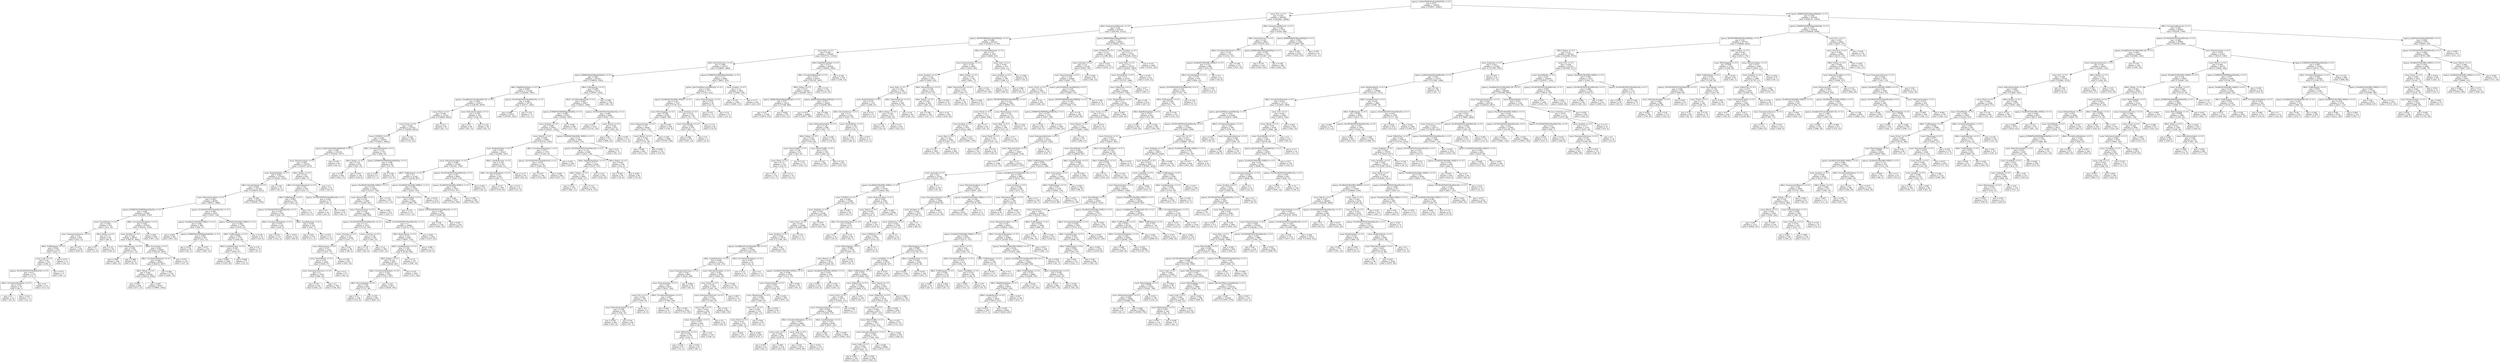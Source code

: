digraph Tree {
node [shape=box] ;
0 [label="agency_zCy9zG00HEqGeKu4AWZYNQ <= 0.5\ngini = 0.071\nsamples = 726978\nvalue = [700017, 26961]"] ;
1 [label="cause_Fire <= 0.5\ngini = 0.092\nsamples = 306780\nvalue = [291884, 14896]"] ;
0 -> 1 [labeldistance=2.5, labelangle=45, headlabel="True"] ;
3 [label="effect_SuspensionOfService <= 0.5\ngini = 0.09\nsamples = 301652\nvalue = [287340, 14312]"] ;
1 -> 3 ;
7 [label="agency_HE59N3RXM0q5vKu4AXlQZg <= 0.5\ngini = 0.086\nsamples = 262210\nvalue = [250415, 11795]"] ;
3 -> 7 ;
9 [label="cause_Rain <= 0.5\ngini = 0.085\nsamples = 259263\nvalue = [247721, 11542]"] ;
7 -> 9 ;
15 [label="effect_InterimService <= 0.5\ngini = 0.088\nsamples = 214727\nvalue = [204867, 9860]"] ;
9 -> 15 ;
17 [label="agency_JfA8Bw8Zp024Kqu4AXiSpQ <= 0.5\ngini = 0.087\nsamples = 205321\nvalue = [196016, 9305]"] ;
15 -> 17 ;
29 [label="effect_HighWaitingTime <= 0.5\ngini = 0.085\nsamples = 173190\nvalue = [165509, 7681]"] ;
17 -> 29 ;
35 [label="agency_GewRJAw5tUmC4Ku4AX1-SQ <= 0.5\ngini = 0.083\nsamples = 153471\nvalue = [146792, 6679]"] ;
29 -> 35 ;
45 [label="cause_Flood <= 0.5\ngini = 0.083\nsamples = 153327\nvalue = [146664, 6663]"] ;
35 -> 45 ;
59 [label="cause_Event <= 0.5\ngini = 0.083\nsamples = 153235\nvalue = [146583, 6652]"] ;
45 -> 59 ;
61 [label="cause_COVID19 <= 0.5\ngini = 0.083\nsamples = 152831\nvalue = [146211, 6620]"] ;
59 -> 61 ;
113 [label="agency_jLjibFoim0iwWau4AWoEdQ <= 0.5\ngini = 0.083\nsamples = 152128\nvalue = [145551, 6577]"] ;
61 -> 113 ;
131 [label="cause_Demonstration <= 0.5\ngini = 0.083\nsamples = 152079\nvalue = [145507, 6572]"] ;
113 -> 131 ;
157 [label="cause_BrokenVehicle <= 0.5\ngini = 0.083\nsamples = 151476\nvalue = [144921, 6555]"] ;
131 -> 157 ;
233 [label="effect_SecuritySpeed <= 0.5\ngini = 0.083\nsamples = 151429\nvalue = [144878, 6551]"] ;
157 -> 233 ;
235 [label="cause_VehicularAccident <= 0.5\ngini = 0.082\nsamples = 90220\nvalue = [86372, 3848]"] ;
233 -> 235 ;
237 [label="agency_JUR9bFXmVkWDHqu4AXaY0g <= 0.5\ngini = 0.081\nsamples = 87585\nvalue = [83865, 3720]"] ;
235 -> 237 ;
243 [label="cause_StreetWorks <= 0.5\ngini = 0.059\nsamples = 529\nvalue = [513, 16]"] ;
237 -> 243 ;
251 [label="cause_EmergencyServices <= 0.5\ngini = 0.05\nsamples = 465\nvalue = [453, 12]"] ;
243 -> 251 ;
269 [label="effect_TrafficImpact <= 0.5\ngini = 0.026\nsamples = 226\nvalue = [223, 3]"] ;
251 -> 269 ;
503 [label="cause_Leak <= 0.5\ngini = 0.02\nsamples = 201\nvalue = [199, 2]"] ;
269 -> 503 ;
505 [label="agency_GtvOEQAFZ0GtU6u4AXwvPg <= 0.5\ngini = 0.011\nsamples = 174\nvalue = [173, 1]"] ;
503 -> 505 ;
551 [label="effect_CirculationShutdown <= 0.5\ngini = 0.042\nsamples = 47\nvalue = [46, 1]"] ;
505 -> 551 ;
553 [label="gini = 0.0\nsamples = 34\nvalue = [34, 0]"] ;
551 -> 553 ;
554 [label="gini = 0.142\nsamples = 13\nvalue = [12, 1]"] ;
551 -> 554 ;
552 [label="gini = 0.0\nsamples = 127\nvalue = [127, 0]"] ;
505 -> 552 ;
506 [label="gini = 0.071\nsamples = 27\nvalue = [26, 1]"] ;
503 -> 506 ;
504 [label="gini = 0.077\nsamples = 25\nvalue = [24, 1]"] ;
269 -> 504 ;
270 [label="gini = 0.072\nsamples = 239\nvalue = [230, 9]"] ;
251 -> 270 ;
252 [label="effect_Delays <= 0.5\ngini = 0.117\nsamples = 64\nvalue = [60, 4]"] ;
243 -> 252 ;
625 [label="gini = 0.0\nsamples = 2\nvalue = [2, 0]"] ;
252 -> 625 ;
626 [label="gini = 0.121\nsamples = 62\nvalue = [58, 4]"] ;
252 -> 626 ;
244 [label="effect_CirculationShutdown <= 0.5\ngini = 0.081\nsamples = 87056\nvalue = [83352, 3704]"] ;
237 -> 244 ;
389 [label="cause_Incident <= 0.5\ngini = 0.081\nsamples = 86197\nvalue = [82535, 3662]"] ;
244 -> 389 ;
569 [label="cause_Maintenance <= 0.5\ngini = 0.092\nsamples = 391\nvalue = [372, 19]"] ;
389 -> 569 ;
791 [label="gini = 0.094\nsamples = 304\nvalue = [289, 15]"] ;
569 -> 791 ;
792 [label="gini = 0.088\nsamples = 87\nvalue = [83, 4]"] ;
569 -> 792 ;
570 [label="effect_Evacuation <= 0.5\ngini = 0.081\nsamples = 85806\nvalue = [82163, 3643]"] ;
389 -> 570 ;
759 [label="effect_CirculationRestored <= 0.5\ngini = 0.081\nsamples = 85653\nvalue = [82016, 3637]"] ;
570 -> 759 ;
801 [label="effect_Delays <= 0.5\ngini = 0.081\nsamples = 83935\nvalue = [80372, 3563]"] ;
759 -> 801 ;
849 [label="gini = 0.081\nsamples = 498\nvalue = [477, 21]"] ;
801 -> 849 ;
850 [label="gini = 0.081\nsamples = 83437\nvalue = [79895, 3542]"] ;
801 -> 850 ;
802 [label="gini = 0.082\nsamples = 1718\nvalue = [1644, 74]"] ;
759 -> 802 ;
760 [label="gini = 0.075\nsamples = 153\nvalue = [147, 6]"] ;
570 -> 760 ;
390 [label="gini = 0.093\nsamples = 859\nvalue = [817, 42]"] ;
244 -> 390 ;
238 [label="agency_GtvOEQAFZ0GtU6u4AXwvPg <= 0.5\ngini = 0.092\nsamples = 2635\nvalue = [2507, 128]"] ;
235 -> 238 ;
345 [label="agency_NuuRQ2I1Q0a50Kv-AVKlLA <= 0.5\ngini = 0.082\nsamples = 866\nvalue = [829, 37]"] ;
238 -> 345 ;
349 [label="gini = 0.095\nsamples = 481\nvalue = [457, 24]"] ;
345 -> 349 ;
350 [label="agency_JUR9bFXmVkWDHqu4AXaY0g <= 0.5\ngini = 0.065\nsamples = 385\nvalue = [372, 13]"] ;
345 -> 350 ;
443 [label="gini = 0.031\nsamples = 64\nvalue = [63, 1]"] ;
350 -> 443 ;
444 [label="gini = 0.072\nsamples = 321\nvalue = [309, 12]"] ;
350 -> 444 ;
346 [label="agency_NuuRQ2I1Q0a50Kv-AVKlLA <= 0.5\ngini = 0.098\nsamples = 1769\nvalue = [1678, 91]"] ;
238 -> 346 ;
347 [label="effect_TrafficImpact <= 0.5\ngini = 0.096\nsamples = 1747\nvalue = [1659, 88]"] ;
346 -> 347 ;
451 [label="effect_LaneReduction <= 0.5\ngini = 0.095\nsamples = 1737\nvalue = [1650, 87]"] ;
347 -> 451 ;
577 [label="gini = 0.096\nsamples = 1680\nvalue = [1595, 85]"] ;
451 -> 577 ;
578 [label="gini = 0.068\nsamples = 57\nvalue = [55, 2]"] ;
451 -> 578 ;
452 [label="gini = 0.18\nsamples = 10\nvalue = [9, 1]"] ;
347 -> 452 ;
348 [label="gini = 0.236\nsamples = 22\nvalue = [19, 3]"] ;
346 -> 348 ;
236 [label="gini = 0.084\nsamples = 61209\nvalue = [58506, 2703]"] ;
233 -> 236 ;
234 [label="gini = 0.156\nsamples = 47\nvalue = [43, 4]"] ;
157 -> 234 ;
158 [label="effect_Delays <= 0.5\ngini = 0.055\nsamples = 603\nvalue = [586, 17]"] ;
131 -> 158 ;
337 [label="effect_CirculationRestored <= 0.5\ngini = 0.06\nsamples = 549\nvalue = [532, 17]"] ;
158 -> 337 ;
477 [label="effect_TrafficImpact <= 0.5\ngini = 0.065\nsamples = 479\nvalue = [463, 16]"] ;
337 -> 477 ;
479 [label="agency_GtvOEQAFZ0GtU6u4AXwvPg <= 0.5\ngini = 0.067\nsamples = 458\nvalue = [442, 16]"] ;
477 -> 479 ;
617 [label="effect_CirculationShutdown <= 0.5\ngini = 0.076\nsamples = 229\nvalue = [220, 9]"] ;
479 -> 617 ;
871 [label="gini = 0.076\nsamples = 127\nvalue = [122, 5]"] ;
617 -> 871 ;
872 [label="gini = 0.075\nsamples = 102\nvalue = [98, 4]"] ;
617 -> 872 ;
618 [label="effect_LaneReduction <= 0.5\ngini = 0.059\nsamples = 229\nvalue = [222, 7]"] ;
479 -> 618 ;
697 [label="gini = 0.055\nsamples = 176\nvalue = [171, 5]"] ;
618 -> 697 ;
698 [label="gini = 0.073\nsamples = 53\nvalue = [51, 2]"] ;
618 -> 698 ;
480 [label="gini = 0.0\nsamples = 21\nvalue = [21, 0]"] ;
477 -> 480 ;
478 [label="agency_GtvOEQAFZ0GtU6u4AXwvPg <= 0.5\ngini = 0.028\nsamples = 70\nvalue = [69, 1]"] ;
337 -> 478 ;
651 [label="gini = 0.0\nsamples = 20\nvalue = [20, 0]"] ;
478 -> 651 ;
652 [label="gini = 0.039\nsamples = 50\nvalue = [49, 1]"] ;
478 -> 652 ;
338 [label="gini = 0.0\nsamples = 54\nvalue = [54, 0]"] ;
158 -> 338 ;
132 [label="gini = 0.183\nsamples = 49\nvalue = [44, 5]"] ;
113 -> 132 ;
114 [label="effect_CirculationShutdown <= 0.5\ngini = 0.115\nsamples = 703\nvalue = [660, 43]"] ;
61 -> 114 ;
115 [label="effect_Delays <= 0.5\ngini = 0.102\nsamples = 614\nvalue = [581, 33]"] ;
114 -> 115 ;
403 [label="gini = 0.109\nsamples = 468\nvalue = [441, 27]"] ;
115 -> 403 ;
404 [label="gini = 0.079\nsamples = 146\nvalue = [140, 6]"] ;
115 -> 404 ;
116 [label="agency_JUR9bFXmVkWDHqu4AXaY0g <= 0.5\ngini = 0.199\nsamples = 89\nvalue = [79, 10]"] ;
114 -> 116 ;
763 [label="gini = 0.219\nsamples = 8\nvalue = [7, 1]"] ;
116 -> 763 ;
764 [label="gini = 0.198\nsamples = 81\nvalue = [72, 9]"] ;
116 -> 764 ;
62 [label="gini = 0.146\nsamples = 404\nvalue = [372, 32]"] ;
59 -> 62 ;
60 [label="gini = 0.211\nsamples = 92\nvalue = [81, 11]"] ;
45 -> 60 ;
46 [label="cause_VehicularAccident <= 0.5\ngini = 0.198\nsamples = 144\nvalue = [128, 16]"] ;
35 -> 46 ;
153 [label="gini = 0.23\nsamples = 98\nvalue = [85, 13]"] ;
46 -> 153 ;
154 [label="gini = 0.122\nsamples = 46\nvalue = [43, 3]"] ;
46 -> 154 ;
36 [label="agency_GtvOEQAFZ0GtU6u4AXwvPg <= 0.5\ngini = 0.096\nsamples = 19719\nvalue = [18717, 1002]"] ;
29 -> 36 ;
579 [label="gini = 0.096\nsamples = 19707\nvalue = [18706, 1001]"] ;
36 -> 579 ;
580 [label="gini = 0.153\nsamples = 12\nvalue = [11, 1]"] ;
36 -> 580 ;
30 [label="effect_FullCapacity <= 0.5\ngini = 0.096\nsamples = 32131\nvalue = [30507, 1624]"] ;
17 -> 30 ;
31 [label="effect_CirculationRestored <= 0.5\ngini = 0.095\nsamples = 32027\nvalue = [30421, 1606]"] ;
30 -> 31 ;
33 [label="agency_JUR9bFXmVkWDHqu4AXaY0g <= 0.5\ngini = 0.099\nsamples = 27961\nvalue = [26500, 1461]"] ;
31 -> 33 ;
39 [label="cause_Incident <= 0.5\ngini = 0.098\nsamples = 27652\nvalue = [26223, 1429]"] ;
33 -> 39 ;
65 [label="cause_March <= 0.5\ngini = 0.096\nsamples = 24991\nvalue = [23732, 1259]"] ;
39 -> 65 ;
109 [label="cause_BrokenVehicle <= 0.5\ngini = 0.097\nsamples = 23615\nvalue = [22408, 1207]"] ;
65 -> 109 ;
119 [label="cause_VehicularAccident <= 0.5\ngini = 0.096\nsamples = 23348\nvalue = [22162, 1186]"] ;
109 -> 119 ;
143 [label="effect_TrafficImpact <= 0.5\ngini = 0.1\nsamples = 15345\nvalue = [14538, 807]"] ;
119 -> 143 ;
145 [label="agency_NuuRQ2I1Q0a50Kv-AVKlLA <= 0.5\ngini = 0.102\nsamples = 13041\nvalue = [12337, 704]"] ;
143 -> 145 ;
149 [label="cause_HeavyTraffic <= 0.5\ngini = 0.101\nsamples = 12891\nvalue = [12200, 691]"] ;
145 -> 149 ;
201 [label="cause_Demonstration <= 0.5\ngini = 0.102\nsamples = 12668\nvalue = [11984, 684]"] ;
149 -> 201 ;
253 [label="agency_GtvOEQAFZ0GtU6u4AXwvPg <= 0.5\ngini = 0.113\nsamples = 1819\nvalue = [1710, 109]"] ;
201 -> 253 ;
255 [label="cause_Overturn <= 0.5\ngini = 0.102\nsamples = 1424\nvalue = [1347, 77]"] ;
253 -> 255 ;
259 [label="cause_Maintenance <= 0.5\ngini = 0.107\nsamples = 1326\nvalue = [1251, 75]"] ;
255 -> 259 ;
327 [label="cause_StreetWorks <= 0.5\ngini = 0.101\nsamples = 1065\nvalue = [1008, 57]"] ;
259 -> 327 ;
657 [label="cause_EmergencyServices <= 0.5\ngini = 0.1\nsamples = 1018\nvalue = [964, 54]"] ;
327 -> 657 ;
803 [label="gini = 0.103\nsamples = 220\nvalue = [208, 12]"] ;
657 -> 803 ;
804 [label="gini = 0.1\nsamples = 798\nvalue = [756, 42]"] ;
657 -> 804 ;
658 [label="gini = 0.12\nsamples = 47\nvalue = [44, 3]"] ;
327 -> 658 ;
328 [label="gini = 0.128\nsamples = 261\nvalue = [243, 18]"] ;
259 -> 328 ;
260 [label="gini = 0.04\nsamples = 98\nvalue = [96, 2]"] ;
255 -> 260 ;
256 [label="cause_Overturn <= 0.5\ngini = 0.149\nsamples = 395\nvalue = [363, 32]"] ;
253 -> 256 ;
381 [label="gini = 0.178\nsamples = 91\nvalue = [82, 9]"] ;
256 -> 381 ;
382 [label="gini = 0.14\nsamples = 304\nvalue = [281, 23]"] ;
256 -> 382 ;
254 [label="agency_GtvOEQAFZ0GtU6u4AXwvPg <= 0.5\ngini = 0.1\nsamples = 10849\nvalue = [10274, 575]"] ;
201 -> 254 ;
257 [label="effect_RouteDetour <= 0.5\ngini = 0.103\nsamples = 9347\nvalue = [8837, 510]"] ;
254 -> 257 ;
357 [label="effect_LaneReduction <= 0.5\ngini = 0.104\nsamples = 9234\nvalue = [8728, 506]"] ;
257 -> 357 ;
619 [label="effect_Delays <= 0.5\ngini = 0.103\nsamples = 8917\nvalue = [8430, 487]"] ;
357 -> 619 ;
731 [label="effect_CirculationShutdown <= 0.5\ngini = 0.104\nsamples = 7420\nvalue = [7013, 407]"] ;
619 -> 731 ;
733 [label="effect_SecuritySpeed <= 0.5\ngini = 0.108\nsamples = 803\nvalue = [757, 46]"] ;
731 -> 733 ;
735 [label="gini = 0.12\nsamples = 140\nvalue = [131, 9]"] ;
733 -> 735 ;
736 [label="gini = 0.105\nsamples = 663\nvalue = [626, 37]"] ;
733 -> 736 ;
734 [label="gini = 0.103\nsamples = 6617\nvalue = [6256, 361]"] ;
731 -> 734 ;
732 [label="gini = 0.101\nsamples = 1497\nvalue = [1417, 80]"] ;
619 -> 732 ;
620 [label="gini = 0.113\nsamples = 317\nvalue = [298, 19]"] ;
357 -> 620 ;
358 [label="gini = 0.068\nsamples = 113\nvalue = [109, 4]"] ;
257 -> 358 ;
258 [label="gini = 0.083\nsamples = 1502\nvalue = [1437, 65]"] ;
254 -> 258 ;
202 [label="gini = 0.061\nsamples = 223\nvalue = [216, 7]"] ;
149 -> 202 ;
150 [label="gini = 0.158\nsamples = 150\nvalue = [137, 13]"] ;
145 -> 150 ;
146 [label="agency_NuuRQ2I1Q0a50Kv-AVKlLA <= 0.5\ngini = 0.085\nsamples = 2304\nvalue = [2201, 103]"] ;
143 -> 146 ;
147 [label="cause_Demonstration <= 0.5\ngini = 0.091\nsamples = 2082\nvalue = [1983, 99]"] ;
146 -> 147 ;
215 [label="gini = 0.135\nsamples = 137\nvalue = [127, 10]"] ;
147 -> 215 ;
216 [label="agency_GtvOEQAFZ0GtU6u4AXwvPg <= 0.5\ngini = 0.087\nsamples = 1945\nvalue = [1856, 89]"] ;
147 -> 216 ;
351 [label="gini = 0.09\nsamples = 1729\nvalue = [1647, 82]"] ;
216 -> 351 ;
352 [label="gini = 0.063\nsamples = 216\nvalue = [209, 7]"] ;
216 -> 352 ;
148 [label="gini = 0.035\nsamples = 222\nvalue = [218, 4]"] ;
146 -> 148 ;
144 [label="agency_GtvOEQAFZ0GtU6u4AXwvPg <= 0.5\ngini = 0.09\nsamples = 8003\nvalue = [7624, 379]"] ;
119 -> 144 ;
771 [label="agency_NuuRQ2I1Q0a50Kv-AVKlLA <= 0.5\ngini = 0.09\nsamples = 7956\nvalue = [7579, 377]"] ;
144 -> 771 ;
859 [label="gini = 0.09\nsamples = 7367\nvalue = [7018, 349]"] ;
771 -> 859 ;
860 [label="gini = 0.091\nsamples = 589\nvalue = [561, 28]"] ;
771 -> 860 ;
772 [label="gini = 0.081\nsamples = 47\nvalue = [45, 2]"] ;
144 -> 772 ;
120 [label="effect_LaneReduction <= 0.5\ngini = 0.145\nsamples = 267\nvalue = [246, 21]"] ;
109 -> 120 ;
481 [label="effect_CirculationShutdown <= 0.5\ngini = 0.153\nsamples = 203\nvalue = [186, 17]"] ;
120 -> 481 ;
829 [label="gini = 0.153\nsamples = 168\nvalue = [154, 14]"] ;
481 -> 829 ;
830 [label="gini = 0.157\nsamples = 35\nvalue = [32, 3]"] ;
481 -> 830 ;
482 [label="gini = 0.117\nsamples = 64\nvalue = [60, 4]"] ;
120 -> 482 ;
110 [label="effect_CirculationShutdown <= 0.5\ngini = 0.073\nsamples = 1376\nvalue = [1324, 52]"] ;
65 -> 110 ;
437 [label="agency_GtvOEQAFZ0GtU6u4AXwvPg <= 0.5\ngini = 0.076\nsamples = 1130\nvalue = [1085, 45]"] ;
110 -> 437 ;
601 [label="gini = 0.072\nsamples = 746\nvalue = [718, 28]"] ;
437 -> 601 ;
602 [label="gini = 0.085\nsamples = 384\nvalue = [367, 17]"] ;
437 -> 602 ;
438 [label="gini = 0.055\nsamples = 246\nvalue = [239, 7]"] ;
110 -> 438 ;
66 [label="agency_NuuRQ2I1Q0a50Kv-AVKlLA <= 0.5\ngini = 0.12\nsamples = 2661\nvalue = [2491, 170]"] ;
39 -> 66 ;
67 [label="agency_GtvOEQAFZ0GtU6u4AXwvPg <= 0.5\ngini = 0.115\nsamples = 2586\nvalue = [2427, 159]"] ;
66 -> 67 ;
473 [label="effect_HighWaitingTime <= 0.5\ngini = 0.117\nsamples = 2426\nvalue = [2275, 151]"] ;
67 -> 473 ;
649 [label="effect_Delays <= 0.5\ngini = 0.116\nsamples = 2063\nvalue = [1936, 127]"] ;
473 -> 649 ;
839 [label="gini = 0.114\nsamples = 279\nvalue = [262, 17]"] ;
649 -> 839 ;
840 [label="gini = 0.116\nsamples = 1784\nvalue = [1674, 110]"] ;
649 -> 840 ;
650 [label="gini = 0.123\nsamples = 363\nvalue = [339, 24]"] ;
473 -> 650 ;
474 [label="effect_Delays <= 0.5\ngini = 0.095\nsamples = 160\nvalue = [152, 8]"] ;
67 -> 474 ;
875 [label="gini = 0.095\nsamples = 80\nvalue = [76, 4]"] ;
474 -> 875 ;
876 [label="gini = 0.095\nsamples = 80\nvalue = [76, 4]"] ;
474 -> 876 ;
68 [label="gini = 0.25\nsamples = 75\nvalue = [64, 11]"] ;
66 -> 68 ;
40 [label="gini = 0.186\nsamples = 309\nvalue = [277, 32]"] ;
33 -> 40 ;
34 [label="agency_GtvOEQAFZ0GtU6u4AXwvPg <= 0.5\ngini = 0.069\nsamples = 4066\nvalue = [3921, 145]"] ;
31 -> 34 ;
507 [label="gini = 0.071\nsamples = 3235\nvalue = [3116, 119]"] ;
34 -> 507 ;
508 [label="cause_March <= 0.5\ngini = 0.061\nsamples = 831\nvalue = [805, 26]"] ;
34 -> 508 ;
757 [label="gini = 0.06\nsamples = 716\nvalue = [694, 22]"] ;
508 -> 757 ;
758 [label="gini = 0.067\nsamples = 115\nvalue = [111, 4]"] ;
508 -> 758 ;
32 [label="gini = 0.286\nsamples = 104\nvalue = [86, 18]"] ;
30 -> 32 ;
18 [label="agency_JUR9bFXmVkWDHqu4AXaY0g <= 0.5\ngini = 0.111\nsamples = 9406\nvalue = [8851, 555]"] ;
15 -> 18 ;
47 [label="agency_pky7jovXYkaw-awAAMrQ3g <= 0.5\ngini = 0.104\nsamples = 7577\nvalue = [7161, 416]"] ;
18 -> 47 ;
77 [label="agency_NuuRQ2I1Q0a50Kv-AVKlLA <= 0.5\ngini = 0.103\nsamples = 7547\nvalue = [7136, 411]"] ;
47 -> 77 ;
135 [label="cause_Waterlogging <= 0.5\ngini = 0.106\nsamples = 6789\nvalue = [6409, 380]"] ;
77 -> 135 ;
139 [label="cause_Demonstration <= 0.5\ngini = 0.107\nsamples = 6629\nvalue = [6253, 376]"] ;
135 -> 139 ;
369 [label="cause_March <= 0.5\ngini = 0.095\nsamples = 761\nvalue = [723, 38]"] ;
139 -> 369 ;
809 [label="gini = 0.094\nsamples = 645\nvalue = [613, 32]"] ;
369 -> 809 ;
810 [label="gini = 0.098\nsamples = 116\nvalue = [110, 6]"] ;
369 -> 810 ;
370 [label="gini = 0.109\nsamples = 5868\nvalue = [5530, 338]"] ;
139 -> 370 ;
140 [label="gini = 0.049\nsamples = 160\nvalue = [156, 4]"] ;
135 -> 140 ;
136 [label="cause_Incident <= 0.5\ngini = 0.078\nsamples = 758\nvalue = [727, 31]"] ;
77 -> 136 ;
137 [label="cause_StreetWorks <= 0.5\ngini = 0.066\nsamples = 674\nvalue = [651, 23]"] ;
136 -> 137 ;
667 [label="gini = 0.066\nsamples = 670\nvalue = [647, 23]"] ;
137 -> 667 ;
668 [label="gini = 0.0\nsamples = 4\nvalue = [4, 0]"] ;
137 -> 668 ;
138 [label="gini = 0.172\nsamples = 84\nvalue = [76, 8]"] ;
136 -> 138 ;
78 [label="cause_Demonstration <= 0.5\ngini = 0.278\nsamples = 30\nvalue = [25, 5]"] ;
47 -> 78 ;
391 [label="gini = 0.231\nsamples = 15\nvalue = [13, 2]"] ;
78 -> 391 ;
392 [label="gini = 0.32\nsamples = 15\nvalue = [12, 3]"] ;
78 -> 392 ;
48 [label="cause_Incident <= 0.5\ngini = 0.14\nsamples = 1829\nvalue = [1690, 139]"] ;
18 -> 48 ;
159 [label="gini = 0.135\nsamples = 1584\nvalue = [1469, 115]"] ;
48 -> 159 ;
160 [label="gini = 0.177\nsamples = 245\nvalue = [221, 24]"] ;
48 -> 160 ;
16 [label="effect_HighWaitingTime <= 0.5\ngini = 0.073\nsamples = 44536\nvalue = [42854, 1682]"] ;
9 -> 16 ;
63 [label="effect_CirculationRestored <= 0.5\ngini = 0.072\nsamples = 44372\nvalue = [42705, 1667]"] ;
16 -> 63 ;
117 [label="effect_Delays <= 0.5\ngini = 0.072\nsamples = 44243\nvalue = [42586, 1657]"] ;
63 -> 117 ;
457 [label="agency_JfA8Bw8Zp024Kqu4AXiSpQ <= 0.5\ngini = 0.07\nsamples = 18214\nvalue = [17548, 666]"] ;
117 -> 457 ;
459 [label="gini = 0.07\nsamples = 17509\nvalue = [16874, 635]"] ;
457 -> 459 ;
460 [label="gini = 0.084\nsamples = 705\nvalue = [674, 31]"] ;
457 -> 460 ;
458 [label="agency_JfA8Bw8Zp024Kqu4AXiSpQ <= 0.5\ngini = 0.073\nsamples = 26029\nvalue = [25038, 991]"] ;
117 -> 458 ;
789 [label="gini = 0.073\nsamples = 25862\nvalue = [24877, 985]"] ;
458 -> 789 ;
790 [label="gini = 0.069\nsamples = 167\nvalue = [161, 6]"] ;
458 -> 790 ;
118 [label="gini = 0.143\nsamples = 129\nvalue = [119, 10]"] ;
63 -> 118 ;
64 [label="gini = 0.166\nsamples = 164\nvalue = [149, 15]"] ;
16 -> 64 ;
10 [label="effect_CirculationRestored <= 0.5\ngini = 0.157\nsamples = 2947\nvalue = [2694, 253]"] ;
7 -> 10 ;
83 [label="cause_Demonstration <= 0.5\ngini = 0.162\nsamples = 2692\nvalue = [2452, 240]"] ;
10 -> 83 ;
87 [label="cause_Incident <= 0.5\ngini = 0.152\nsamples = 1972\nvalue = [1809, 163]"] ;
83 -> 87 ;
89 [label="cause_Rain <= 0.5\ngini = 0.138\nsamples = 1550\nvalue = [1434, 116]"] ;
87 -> 89 ;
277 [label="cause_BrokenVehicle <= 0.5\ngini = 0.132\nsamples = 1141\nvalue = [1060, 81]"] ;
89 -> 277 ;
289 [label="effect_InterimService <= 0.5\ngini = 0.13\nsamples = 1126\nvalue = [1047, 79]"] ;
277 -> 289 ;
393 [label="cause_VehicularAccident <= 0.5\ngini = 0.134\nsamples = 999\nvalue = [927, 72]"] ;
289 -> 393 ;
397 [label="effect_Delays <= 0.5\ngini = 0.138\nsamples = 859\nvalue = [795, 64]"] ;
393 -> 397 ;
461 [label="cause_HeavyTraffic <= 0.5\ngini = 0.126\nsamples = 325\nvalue = [303, 22]"] ;
397 -> 461 ;
499 [label="cause_Flood <= 0.5\ngini = 0.111\nsamples = 152\nvalue = [143, 9]"] ;
461 -> 499 ;
863 [label="gini = 0.112\nsamples = 118\nvalue = [111, 7]"] ;
499 -> 863 ;
864 [label="gini = 0.111\nsamples = 34\nvalue = [32, 2]"] ;
499 -> 864 ;
500 [label="gini = 0.139\nsamples = 173\nvalue = [160, 13]"] ;
461 -> 500 ;
462 [label="cause_HeavyTraffic <= 0.5\ngini = 0.145\nsamples = 534\nvalue = [492, 42]"] ;
397 -> 462 ;
463 [label="gini = 0.161\nsamples = 260\nvalue = [237, 23]"] ;
462 -> 463 ;
464 [label="gini = 0.129\nsamples = 274\nvalue = [255, 19]"] ;
462 -> 464 ;
398 [label="gini = 0.108\nsamples = 140\nvalue = [132, 8]"] ;
393 -> 398 ;
394 [label="cause_StreetWorks <= 0.5\ngini = 0.104\nsamples = 127\nvalue = [120, 7]"] ;
289 -> 394 ;
395 [label="gini = 0.142\nsamples = 52\nvalue = [48, 4]"] ;
394 -> 395 ;
396 [label="gini = 0.077\nsamples = 75\nvalue = [72, 3]"] ;
394 -> 396 ;
290 [label="gini = 0.231\nsamples = 15\nvalue = [13, 2]"] ;
277 -> 290 ;
278 [label="effect_InterimService <= 0.5\ngini = 0.157\nsamples = 409\nvalue = [374, 35]"] ;
89 -> 278 ;
317 [label="effect_Delays <= 0.5\ngini = 0.146\nsamples = 315\nvalue = [290, 25]"] ;
278 -> 317 ;
611 [label="gini = 0.126\nsamples = 59\nvalue = [55, 4]"] ;
317 -> 611 ;
612 [label="gini = 0.151\nsamples = 256\nvalue = [235, 21]"] ;
317 -> 612 ;
318 [label="gini = 0.19\nsamples = 94\nvalue = [84, 10]"] ;
278 -> 318 ;
90 [label="effect_InterimService <= 0.5\ngini = 0.198\nsamples = 422\nvalue = [375, 47]"] ;
87 -> 90 ;
91 [label="effect_Delays <= 0.5\ngini = 0.182\nsamples = 404\nvalue = [363, 41]"] ;
90 -> 91 ;
767 [label="gini = 0.186\nsamples = 164\nvalue = [147, 17]"] ;
91 -> 767 ;
768 [label="gini = 0.18\nsamples = 240\nvalue = [216, 24]"] ;
91 -> 768 ;
92 [label="gini = 0.444\nsamples = 18\nvalue = [12, 6]"] ;
90 -> 92 ;
88 [label="effect_Delays <= 0.5\ngini = 0.191\nsamples = 720\nvalue = [643, 77]"] ;
83 -> 88 ;
141 [label="effect_InterimService <= 0.5\ngini = 0.238\nsamples = 123\nvalue = [106, 17]"] ;
88 -> 141 ;
659 [label="gini = 0.23\nsamples = 68\nvalue = [59, 9]"] ;
141 -> 659 ;
660 [label="gini = 0.249\nsamples = 55\nvalue = [47, 8]"] ;
141 -> 660 ;
142 [label="gini = 0.181\nsamples = 597\nvalue = [537, 60]"] ;
88 -> 142 ;
84 [label="cause_Rain <= 0.5\ngini = 0.097\nsamples = 255\nvalue = [242, 13]"] ;
10 -> 84 ;
541 [label="cause_Incident <= 0.5\ngini = 0.104\nsamples = 199\nvalue = [188, 11]"] ;
84 -> 541 ;
729 [label="gini = 0.111\nsamples = 102\nvalue = [96, 6]"] ;
541 -> 729 ;
730 [label="gini = 0.098\nsamples = 97\nvalue = [92, 5]"] ;
541 -> 730 ;
542 [label="gini = 0.069\nsamples = 56\nvalue = [54, 2]"] ;
84 -> 542 ;
8 [label="agency_JfA8Bw8Zp024Kqu4AXiSpQ <= 0.5\ngini = 0.119\nsamples = 39442\nvalue = [36925, 2517]"] ;
3 -> 8 ;
23 [label="cause_COVID19 <= 0.5\ngini = 0.133\nsamples = 12281\nvalue = [11399, 882]"] ;
8 -> 23 ;
41 [label="cause_GasLeak <= 0.5\ngini = 0.14\nsamples = 10130\nvalue = [9365, 765]"] ;
23 -> 41 ;
55 [label="cause_Demonstration <= 0.5\ngini = 0.138\nsamples = 10049\nvalue = [9297, 752]"] ;
41 -> 55 ;
81 [label="cause_Event <= 0.5\ngini = 0.133\nsamples = 7991\nvalue = [7417, 574]"] ;
55 -> 81 ;
165 [label="agency_HE59N3RXM0q5vKu4AXlQZg <= 0.5\ngini = 0.132\nsamples = 7500\nvalue = [6969, 531]"] ;
81 -> 165 ;
187 [label="cause_Flood <= 0.5\ngini = 0.13\nsamples = 7127\nvalue = [6629, 498]"] ;
165 -> 187 ;
313 [label="cause_Incident <= 0.5\ngini = 0.129\nsamples = 7031\nvalue = [6542, 489]"] ;
187 -> 313 ;
525 [label="cause_Rain <= 0.5\ngini = 0.125\nsamples = 1694\nvalue = [1581, 113]"] ;
313 -> 525 ;
819 [label="gini = 0.125\nsamples = 1405\nvalue = [1311, 94]"] ;
525 -> 819 ;
820 [label="gini = 0.123\nsamples = 289\nvalue = [270, 19]"] ;
525 -> 820 ;
526 [label="gini = 0.131\nsamples = 5337\nvalue = [4961, 376]"] ;
313 -> 526 ;
314 [label="gini = 0.17\nsamples = 96\nvalue = [87, 9]"] ;
187 -> 314 ;
188 [label="cause_Maintenance <= 0.5\ngini = 0.161\nsamples = 373\nvalue = [340, 33]"] ;
165 -> 188 ;
189 [label="cause_Rain <= 0.5\ngini = 0.143\nsamples = 296\nvalue = [273, 23]"] ;
188 -> 189 ;
275 [label="cause_Flood <= 0.5\ngini = 0.119\nsamples = 157\nvalue = [147, 10]"] ;
189 -> 275 ;
741 [label="gini = 0.116\nsamples = 129\nvalue = [121, 8]"] ;
275 -> 741 ;
742 [label="gini = 0.133\nsamples = 28\nvalue = [26, 2]"] ;
275 -> 742 ;
276 [label="gini = 0.17\nsamples = 139\nvalue = [126, 13]"] ;
189 -> 276 ;
190 [label="gini = 0.226\nsamples = 77\nvalue = [67, 10]"] ;
188 -> 190 ;
166 [label="gini = 0.16\nsamples = 491\nvalue = [448, 43]"] ;
81 -> 166 ;
82 [label="agency_pky7jovXYkaw-awAAMrQ3g <= 0.5\ngini = 0.158\nsamples = 2058\nvalue = [1880, 178]"] ;
55 -> 82 ;
111 [label="agency_HE59N3RXM0q5vKu4AXlQZg <= 0.5\ngini = 0.156\nsamples = 2037\nvalue = [1863, 174]"] ;
82 -> 111 ;
299 [label="agency_JUR9bFXmVkWDHqu4AXaY0g <= 0.5\ngini = 0.153\nsamples = 1753\nvalue = [1607, 146]"] ;
111 -> 299 ;
641 [label="gini = 0.136\nsamples = 68\nvalue = [63, 5]"] ;
299 -> 641 ;
642 [label="gini = 0.153\nsamples = 1685\nvalue = [1544, 141]"] ;
299 -> 642 ;
300 [label="gini = 0.178\nsamples = 284\nvalue = [256, 28]"] ;
111 -> 300 ;
112 [label="gini = 0.308\nsamples = 21\nvalue = [17, 4]"] ;
82 -> 112 ;
56 [label="gini = 0.269\nsamples = 81\nvalue = [68, 13]"] ;
41 -> 56 ;
42 [label="gini = 0.103\nsamples = 2151\nvalue = [2034, 117]"] ;
23 -> 42 ;
24 [label="cause_Incident <= 0.5\ngini = 0.113\nsamples = 27161\nvalue = [25526, 1635]"] ;
8 -> 24 ;
27 [label="cause_Rain <= 0.5\ngini = 0.11\nsamples = 25335\nvalue = [23852, 1483]"] ;
24 -> 27 ;
93 [label="cause_StreetWorks <= 0.5\ngini = 0.11\nsamples = 25191\nvalue = [23723, 1468]"] ;
27 -> 93 ;
217 [label="cause_FallenTree <= 0.5\ngini = 0.11\nsamples = 24998\nvalue = [23537, 1461]"] ;
93 -> 217 ;
287 [label="cause_BrokenVehicle <= 0.5\ngini = 0.11\nsamples = 24782\nvalue = [23330, 1452]"] ;
217 -> 287 ;
333 [label="cause_Event <= 0.5\ngini = 0.111\nsamples = 23922\nvalue = [22514, 1408]"] ;
287 -> 333 ;
467 [label="cause_March <= 0.5\ngini = 0.111\nsamples = 23869\nvalue = [22463, 1406]"] ;
333 -> 467 ;
537 [label="cause_EmergencyServices <= 0.5\ngini = 0.111\nsamples = 23552\nvalue = [22167, 1385]"] ;
467 -> 537 ;
549 [label="cause_Demonstration <= 0.5\ngini = 0.111\nsamples = 23407\nvalue = [22029, 1378]"] ;
537 -> 549 ;
571 [label="gini = 0.117\nsamples = 1188\nvalue = [1114, 74]"] ;
549 -> 571 ;
572 [label="gini = 0.11\nsamples = 22219\nvalue = [20915, 1304]"] ;
549 -> 572 ;
550 [label="gini = 0.092\nsamples = 145\nvalue = [138, 7]"] ;
537 -> 550 ;
538 [label="gini = 0.124\nsamples = 317\nvalue = [296, 21]"] ;
467 -> 538 ;
468 [label="gini = 0.073\nsamples = 53\nvalue = [51, 2]"] ;
333 -> 468 ;
334 [label="gini = 0.097\nsamples = 860\nvalue = [816, 44]"] ;
287 -> 334 ;
288 [label="gini = 0.08\nsamples = 216\nvalue = [207, 9]"] ;
217 -> 288 ;
218 [label="gini = 0.07\nsamples = 193\nvalue = [186, 7]"] ;
93 -> 218 ;
94 [label="gini = 0.187\nsamples = 144\nvalue = [129, 15]"] ;
27 -> 94 ;
28 [label="gini = 0.153\nsamples = 1826\nvalue = [1674, 152]"] ;
24 -> 28 ;
4 [label="effect_SuspensionOfService <= 0.5\ngini = 0.202\nsamples = 5128\nvalue = [4544, 584]"] ;
1 -> 4 ;
13 [label="effect_InterimService <= 0.5\ngini = 0.164\nsamples = 2834\nvalue = [2579, 255]"] ;
4 -> 13 ;
69 [label="effect_CirculationRestored <= 0.5\ngini = 0.142\nsamples = 1313\nvalue = [1212, 101]"] ;
13 -> 69 ;
133 [label="agency_NuuRQ2I1Q0a50Kv-AVKlLA <= 0.5\ngini = 0.152\nsamples = 998\nvalue = [915, 83]"] ;
69 -> 133 ;
155 [label="effect_SecuritySpeed <= 0.5\ngini = 0.155\nsamples = 978\nvalue = [895, 83]"] ;
133 -> 155 ;
211 [label="agency_GtvOEQAFZ0GtU6u4AXwvPg <= 0.5\ngini = 0.162\nsamples = 857\nvalue = [781, 76]"] ;
155 -> 211 ;
367 [label="effect_FullCapacity <= 0.5\ngini = 0.165\nsamples = 782\nvalue = [711, 71]"] ;
211 -> 367 ;
655 [label="effect_HighWaitingTime <= 0.5\ngini = 0.167\nsamples = 630\nvalue = [572, 58]"] ;
367 -> 655 ;
845 [label="gini = 0.166\nsamples = 262\nvalue = [238, 24]"] ;
655 -> 845 ;
846 [label="gini = 0.168\nsamples = 368\nvalue = [334, 34]"] ;
655 -> 846 ;
656 [label="gini = 0.156\nsamples = 152\nvalue = [139, 13]"] ;
367 -> 656 ;
368 [label="gini = 0.124\nsamples = 75\nvalue = [70, 5]"] ;
211 -> 368 ;
212 [label="gini = 0.109\nsamples = 121\nvalue = [114, 7]"] ;
155 -> 212 ;
156 [label="gini = 0.0\nsamples = 20\nvalue = [20, 0]"] ;
133 -> 156 ;
134 [label="gini = 0.108\nsamples = 315\nvalue = [297, 18]"] ;
69 -> 134 ;
70 [label="agency_JfA8Bw8Zp024Kqu4AXiSpQ <= 0.5\ngini = 0.182\nsamples = 1521\nvalue = [1367, 154]"] ;
13 -> 70 ;
597 [label="gini = 0.179\nsamples = 1027\nvalue = [925, 102]"] ;
70 -> 597 ;
598 [label="gini = 0.188\nsamples = 494\nvalue = [442, 52]"] ;
70 -> 598 ;
14 [label="agency_JfA8Bw8Zp024Kqu4AXiSpQ <= 0.5\ngini = 0.246\nsamples = 2294\nvalue = [1965, 329]"] ;
4 -> 14 ;
53 [label="gini = 0.243\nsamples = 2252\nvalue = [1934, 318]"] ;
14 -> 53 ;
54 [label="gini = 0.387\nsamples = 42\nvalue = [31, 11]"] ;
14 -> 54 ;
2 [label="agency_JfA8Bw8Zp024Kqu4AXiSpQ <= 0.5\ngini = 0.056\nsamples = 420198\nvalue = [408133, 12065]"] ;
0 -> 2 [labeldistance=2.5, labelangle=-45, headlabel="False"] ;
5 [label="agency_JUR9bFXmVkWDHqu4AXaY0g <= 0.5\ngini = 0.051\nsamples = 354198\nvalue = [344929, 9269]"] ;
2 -> 5 ;
11 [label="agency_HE59N3RXM0q5vKu4AXlQZg <= 0.5\ngini = 0.05\nsamples = 347574\nvalue = [338642, 8932]"] ;
5 -> 11 ;
25 [label="effect_Delays <= 0.5\ngini = 0.05\nsamples = 343323\nvalue = [334569, 8754]"] ;
11 -> 25 ;
43 [label="cause_Explosion <= 0.5\ngini = 0.053\nsamples = 131092\nvalue = [127509, 3583]"] ;
25 -> 43 ;
95 [label="agency_jLjibFoim0iwWau4AWoEdQ <= 0.5\ngini = 0.053\nsamples = 131072\nvalue = [127492, 3580]"] ;
43 -> 95 ;
107 [label="cause_BrokenVehicle <= 0.5\ngini = 0.053\nsamples = 130984\nvalue = [127411, 3573]"] ;
95 -> 107 ;
125 [label="effect_CirculationRestored <= 0.5\ngini = 0.053\nsamples = 127119\nvalue = [123625, 3494]"] ;
107 -> 125 ;
127 [label="agency_pky7jovXYkaw-awAAMrQ3g <= 0.5\ngini = 0.054\nsamples = 122058\nvalue = [118672, 3386]"] ;
125 -> 127 ;
167 [label="agency_GtvOEQAFZ0GtU6u4AXwvPg <= 0.5\ngini = 0.054\nsamples = 121662\nvalue = [118294, 3368]"] ;
127 -> 167 ;
171 [label="cause_Overturn <= 0.5\ngini = 0.057\nsamples = 30320\nvalue = [29427, 893]"] ;
167 -> 171 ;
173 [label="cause_StreetWorks <= 0.5\ngini = 0.056\nsamples = 29486\nvalue = [28639, 847]"] ;
171 -> 173 ;
175 [label="effect_TrafficImpact <= 0.5\ngini = 0.054\nsamples = 24809\nvalue = [24123, 686]"] ;
173 -> 175 ;
177 [label="cause_GasLeak <= 0.5\ngini = 0.05\nsamples = 15142\nvalue = [14751, 391]"] ;
175 -> 177 ;
205 [label="agency_NuuRQ2I1Q0a50Kv-AVKlLA <= 0.5\ngini = 0.05\nsamples = 15039\nvalue = [14654, 385]"] ;
177 -> 205 ;
207 [label="cause_COVID19 <= 0.5\ngini = 0.048\nsamples = 12446\nvalue = [12143, 303]"] ;
205 -> 207 ;
267 [label="cause_Sinkhole <= 0.5\ngini = 0.047\nsamples = 12348\nvalue = [12050, 298]"] ;
207 -> 267 ;
315 [label="cause_Event <= 0.5\ngini = 0.047\nsamples = 12088\nvalue = [11800, 288]"] ;
267 -> 315 ;
355 [label="cause_Incident <= 0.5\ngini = 0.046\nsamples = 12076\nvalue = [11789, 287]"] ;
315 -> 355 ;
475 [label="agency_GewRJAw5tUmC4Ku4AX1-SQ <= 0.5\ngini = 0.046\nsamples = 11656\nvalue = [11382, 274]"] ;
355 -> 475 ;
489 [label="effect_LaneReduction <= 0.5\ngini = 0.046\nsamples = 11612\nvalue = [11340, 272]"] ;
475 -> 489 ;
493 [label="cause_EmergencyServices <= 0.5\ngini = 0.047\nsamples = 8627\nvalue = [8418, 209]"] ;
489 -> 493 ;
495 [label="cause_Demonstration <= 0.5\ngini = 0.047\nsamples = 8531\nvalue = [8327, 204]"] ;
493 -> 495 ;
521 [label="cause_Fire <= 0.5\ngini = 0.036\nsamples = 548\nvalue = [538, 10]"] ;
495 -> 521 ;
709 [label="cause_VehicularAccident <= 0.5\ngini = 0.036\nsamples = 539\nvalue = [529, 10]"] ;
521 -> 709 ;
817 [label="gini = 0.036\nsamples = 440\nvalue = [432, 8]"] ;
709 -> 817 ;
818 [label="gini = 0.04\nsamples = 99\nvalue = [97, 2]"] ;
709 -> 818 ;
710 [label="gini = 0.0\nsamples = 9\nvalue = [9, 0]"] ;
521 -> 710 ;
522 [label="effect_CirculationShutdown <= 0.5\ngini = 0.047\nsamples = 7983\nvalue = [7789, 194]"] ;
495 -> 522 ;
677 [label="gini = 0.063\nsamples = 61\nvalue = [59, 2]"] ;
522 -> 677 ;
678 [label="gini = 0.047\nsamples = 7922\nvalue = [7730, 192]"] ;
522 -> 678 ;
496 [label="gini = 0.099\nsamples = 96\nvalue = [91, 5]"] ;
493 -> 496 ;
494 [label="cause_VehicularAccident <= 0.5\ngini = 0.041\nsamples = 2985\nvalue = [2922, 63]"] ;
489 -> 494 ;
523 [label="cause_Flood <= 0.5\ngini = 0.036\nsamples = 1407\nvalue = [1381, 26]"] ;
494 -> 523 ;
545 [label="cause_EmergencyServices <= 0.5\ngini = 0.035\nsamples = 1385\nvalue = [1360, 25]"] ;
523 -> 545 ;
547 [label="cause_Leak <= 0.5\ngini = 0.024\nsamples = 404\nvalue = [399, 5]"] ;
545 -> 547 ;
647 [label="cause_Demonstration <= 0.5\ngini = 0.027\nsamples = 366\nvalue = [361, 5]"] ;
547 -> 647 ;
783 [label="cause_FallenTree <= 0.5\ngini = 0.024\nsamples = 167\nvalue = [165, 2]"] ;
647 -> 783 ;
827 [label="gini = 0.026\nsamples = 76\nvalue = [75, 1]"] ;
783 -> 827 ;
828 [label="gini = 0.022\nsamples = 91\nvalue = [90, 1]"] ;
783 -> 828 ;
784 [label="gini = 0.03\nsamples = 199\nvalue = [196, 3]"] ;
647 -> 784 ;
648 [label="gini = 0.0\nsamples = 38\nvalue = [38, 0]"] ;
547 -> 648 ;
548 [label="gini = 0.04\nsamples = 981\nvalue = [961, 20]"] ;
545 -> 548 ;
546 [label="gini = 0.087\nsamples = 22\nvalue = [21, 1]"] ;
523 -> 546 ;
524 [label="gini = 0.046\nsamples = 1578\nvalue = [1541, 37]"] ;
494 -> 524 ;
490 [label="effect_CirculationShutdown <= 0.5\ngini = 0.087\nsamples = 44\nvalue = [42, 2]"] ;
475 -> 490 ;
491 [label="gini = 0.121\nsamples = 31\nvalue = [29, 2]"] ;
490 -> 491 ;
492 [label="gini = 0.0\nsamples = 13\nvalue = [13, 0]"] ;
490 -> 492 ;
476 [label="gini = 0.06\nsamples = 420\nvalue = [407, 13]"] ;
355 -> 476 ;
356 [label="gini = 0.153\nsamples = 12\nvalue = [11, 1]"] ;
315 -> 356 ;
316 [label="gini = 0.074\nsamples = 260\nvalue = [250, 10]"] ;
267 -> 316 ;
268 [label="gini = 0.097\nsamples = 98\nvalue = [93, 5]"] ;
207 -> 268 ;
208 [label="cause_Demonstration <= 0.5\ngini = 0.061\nsamples = 2593\nvalue = [2511, 82]"] ;
205 -> 208 ;
471 [label="cause_March <= 0.5\ngini = 0.043\nsamples = 227\nvalue = [222, 5]"] ;
208 -> 471 ;
575 [label="effect_CirculationShutdown <= 0.5\ngini = 0.024\nsamples = 84\nvalue = [83, 1]"] ;
471 -> 575 ;
701 [label="gini = 0.0\nsamples = 18\nvalue = [18, 0]"] ;
575 -> 701 ;
702 [label="gini = 0.03\nsamples = 66\nvalue = [65, 1]"] ;
575 -> 702 ;
576 [label="gini = 0.054\nsamples = 143\nvalue = [139, 4]"] ;
471 -> 576 ;
472 [label="gini = 0.063\nsamples = 2366\nvalue = [2289, 77]"] ;
208 -> 472 ;
206 [label="gini = 0.11\nsamples = 103\nvalue = [97, 6]"] ;
177 -> 206 ;
178 [label="agency_GewRJAw5tUmC4Ku4AX1-SQ <= 0.5\ngini = 0.059\nsamples = 9667\nvalue = [9372, 295]"] ;
175 -> 178 ;
279 [label="cause_VehicularAccident <= 0.5\ngini = 0.058\nsamples = 9379\nvalue = [9097, 282]"] ;
178 -> 279 ;
323 [label="cause_EmergencyServices <= 0.5\ngini = 0.052\nsamples = 2999\nvalue = [2919, 80]"] ;
279 -> 323 ;
325 [label="cause_Incident <= 0.5\ngini = 0.044\nsamples = 1837\nvalue = [1796, 41]"] ;
323 -> 325 ;
449 [label="cause_FallenTree <= 0.5\ngini = 0.045\nsamples = 1788\nvalue = [1747, 41]"] ;
325 -> 449 ;
465 [label="cause_COVID19 <= 0.5\ngini = 0.046\nsamples = 1744\nvalue = [1703, 41]"] ;
449 -> 465 ;
699 [label="cause_Waterlogging <= 0.5\ngini = 0.046\nsamples = 1738\nvalue = [1697, 41]"] ;
465 -> 699 ;
715 [label="cause_March <= 0.5\ngini = 0.047\nsamples = 1678\nvalue = [1638, 40]"] ;
699 -> 715 ;
717 [label="agency_NuuRQ2I1Q0a50Kv-AVKlLA <= 0.5\ngini = 0.048\nsamples = 1344\nvalue = [1311, 33]"] ;
715 -> 717 ;
719 [label="cause_Demonstration <= 0.5\ngini = 0.045\nsamples = 1253\nvalue = [1224, 29]"] ;
717 -> 719 ;
723 [label="cause_Maintenance <= 0.5\ngini = 0.049\nsamples = 562\nvalue = [548, 14]"] ;
719 -> 723 ;
807 [label="cause_Fire <= 0.5\ngini = 0.049\nsamples = 516\nvalue = [503, 13]"] ;
723 -> 807 ;
823 [label="cause_Flood <= 0.5\ngini = 0.05\nsamples = 472\nvalue = [460, 12]"] ;
807 -> 823 ;
825 [label="gini = 0.052\nsamples = 187\nvalue = [182, 5]"] ;
823 -> 825 ;
826 [label="gini = 0.048\nsamples = 285\nvalue = [278, 7]"] ;
823 -> 826 ;
824 [label="gini = 0.044\nsamples = 44\nvalue = [43, 1]"] ;
807 -> 824 ;
808 [label="gini = 0.043\nsamples = 46\nvalue = [45, 1]"] ;
723 -> 808 ;
724 [label="gini = 0.042\nsamples = 691\nvalue = [676, 15]"] ;
719 -> 724 ;
720 [label="gini = 0.084\nsamples = 91\nvalue = [87, 4]"] ;
717 -> 720 ;
718 [label="agency_NuuRQ2I1Q0a50Kv-AVKlLA <= 0.5\ngini = 0.041\nsamples = 334\nvalue = [327, 7]"] ;
715 -> 718 ;
721 [label="gini = 0.061\nsamples = 128\nvalue = [124, 4]"] ;
718 -> 721 ;
722 [label="gini = 0.029\nsamples = 206\nvalue = [203, 3]"] ;
718 -> 722 ;
716 [label="gini = 0.033\nsamples = 60\nvalue = [59, 1]"] ;
699 -> 716 ;
700 [label="gini = 0.0\nsamples = 6\nvalue = [6, 0]"] ;
465 -> 700 ;
466 [label="gini = 0.0\nsamples = 44\nvalue = [44, 0]"] ;
449 -> 466 ;
450 [label="gini = 0.0\nsamples = 49\nvalue = [49, 0]"] ;
325 -> 450 ;
326 [label="gini = 0.065\nsamples = 1162\nvalue = [1123, 39]"] ;
323 -> 326 ;
324 [label="agency_NuuRQ2I1Q0a50Kv-AVKlLA <= 0.5\ngini = 0.061\nsamples = 6380\nvalue = [6178, 202]"] ;
279 -> 324 ;
439 [label="gini = 0.061\nsamples = 6323\nvalue = [6124, 199]"] ;
324 -> 439 ;
440 [label="gini = 0.1\nsamples = 57\nvalue = [54, 3]"] ;
324 -> 440 ;
280 [label="cause_Incident <= 0.5\ngini = 0.086\nsamples = 288\nvalue = [275, 13]"] ;
178 -> 280 ;
281 [label="cause_VehicularAccident <= 0.5\ngini = 0.062\nsamples = 188\nvalue = [182, 6]"] ;
280 -> 281 ;
737 [label="gini = 0.049\nsamples = 40\nvalue = [39, 1]"] ;
281 -> 737 ;
738 [label="gini = 0.065\nsamples = 148\nvalue = [143, 5]"] ;
281 -> 738 ;
282 [label="gini = 0.13\nsamples = 100\nvalue = [93, 7]"] ;
280 -> 282 ;
176 [label="effect_LaneReduction <= 0.5\ngini = 0.066\nsamples = 4677\nvalue = [4516, 161]"] ;
173 -> 176 ;
405 [label="effect_Evacuation <= 0.5\ngini = 0.07\nsamples = 3209\nvalue = [3093, 116]"] ;
176 -> 405 ;
425 [label="effect_TrafficImpact <= 0.5\ngini = 0.071\nsamples = 3109\nvalue = [2995, 114]"] ;
405 -> 425 ;
813 [label="gini = 0.07\nsamples = 2358\nvalue = [2272, 86]"] ;
425 -> 813 ;
814 [label="gini = 0.072\nsamples = 751\nvalue = [723, 28]"] ;
425 -> 814 ;
426 [label="gini = 0.039\nsamples = 100\nvalue = [98, 2]"] ;
405 -> 426 ;
406 [label="gini = 0.059\nsamples = 1468\nvalue = [1423, 45]"] ;
176 -> 406 ;
174 [label="effect_CirculationShutdown <= 0.5\ngini = 0.104\nsamples = 834\nvalue = [788, 46]"] ;
171 -> 174 ;
573 [label="effect_TrafficImpact <= 0.5\ngini = 0.106\nsamples = 783\nvalue = [739, 44]"] ;
174 -> 573 ;
689 [label="gini = 0.111\nsamples = 270\nvalue = [254, 16]"] ;
573 -> 689 ;
690 [label="gini = 0.103\nsamples = 513\nvalue = [485, 28]"] ;
573 -> 690 ;
574 [label="gini = 0.075\nsamples = 51\nvalue = [49, 2]"] ;
174 -> 574 ;
172 [label="cause_Fire <= 0.5\ngini = 0.053\nsamples = 91342\nvalue = [88867, 2475]"] ;
167 -> 172 ;
193 [label="cause_Sinkhole <= 0.5\ngini = 0.053\nsamples = 90611\nvalue = [88165, 2446]"] ;
172 -> 193 ;
195 [label="cause_Incident <= 0.5\ngini = 0.052\nsamples = 90417\nvalue = [87981, 2436]"] ;
193 -> 195 ;
239 [label="cause_Landslide <= 0.5\ngini = 0.052\nsamples = 88467\nvalue = [86096, 2371]"] ;
195 -> 239 ;
303 [label="cause_Demonstration <= 0.5\ngini = 0.052\nsamples = 88315\nvalue = [85951, 2364]"] ;
239 -> 303 ;
305 [label="cause_StreetWorks <= 0.5\ngini = 0.051\nsamples = 54291\nvalue = [52872, 1419]"] ;
303 -> 305 ;
359 [label="cause_Overturn <= 0.5\ngini = 0.05\nsamples = 46618\nvalue = [45416, 1202]"] ;
305 -> 359 ;
385 [label="cause_VehicularAccident <= 0.5\ngini = 0.05\nsamples = 45612\nvalue = [44430, 1182]"] ;
359 -> 385 ;
431 [label="agency_NuuRQ2I1Q0a50Kv-AVKlLA <= 0.5\ngini = 0.049\nsamples = 22743\nvalue = [22171, 572]"] ;
385 -> 431 ;
527 [label="cause_Waterlogging <= 0.5\ngini = 0.049\nsamples = 22261\nvalue = [21704, 557]"] ;
431 -> 527 ;
531 [label="cause_CycleRide <= 0.5\ngini = 0.049\nsamples = 20753\nvalue = [20226, 527]"] ;
527 -> 531 ;
533 [label="effect_TrafficImpact <= 0.5\ngini = 0.05\nsamples = 20462\nvalue = [19939, 523]"] ;
531 -> 533 ;
581 [label="cause_FallenTree <= 0.5\ngini = 0.048\nsamples = 10955\nvalue = [10683, 272]"] ;
533 -> 581 ;
583 [label="cause_Event <= 0.5\ngini = 0.049\nsamples = 10773\nvalue = [10502, 271]"] ;
581 -> 583 ;
603 [label="cause_EmergencyServices <= 0.5\ngini = 0.049\nsamples = 10696\nvalue = [10426, 270]"] ;
583 -> 603 ;
629 [label="effect_CirculationShutdown <= 0.5\ngini = 0.047\nsamples = 4498\nvalue = [4389, 109]"] ;
603 -> 629 ;
633 [label="cause_Leak <= 0.5\ngini = 0.065\nsamples = 268\nvalue = [259, 9]"] ;
629 -> 633 ;
853 [label="gini = 0.067\nsamples = 29\nvalue = [28, 1]"] ;
633 -> 853 ;
854 [label="gini = 0.065\nsamples = 239\nvalue = [231, 8]"] ;
633 -> 854 ;
634 [label="cause_Leak <= 0.5\ngini = 0.046\nsamples = 4230\nvalue = [4130, 100]"] ;
629 -> 634 ;
635 [label="gini = 0.047\nsamples = 4075\nvalue = [3976, 99]"] ;
634 -> 635 ;
636 [label="gini = 0.013\nsamples = 155\nvalue = [154, 1]"] ;
634 -> 636 ;
630 [label="effect_LaneReduction <= 0.5\ngini = 0.051\nsamples = 6198\nvalue = [6037, 161]"] ;
603 -> 630 ;
631 [label="gini = 0.069\nsamples = 562\nvalue = [542, 20]"] ;
630 -> 631 ;
632 [label="gini = 0.049\nsamples = 5636\nvalue = [5495, 141]"] ;
630 -> 632 ;
604 [label="gini = 0.026\nsamples = 77\nvalue = [76, 1]"] ;
583 -> 604 ;
584 [label="gini = 0.011\nsamples = 182\nvalue = [181, 1]"] ;
581 -> 584 ;
582 [label="cause_March <= 0.5\ngini = 0.051\nsamples = 9507\nvalue = [9256, 251]"] ;
533 -> 582 ;
585 [label="cause_FallenTree <= 0.5\ngini = 0.05\nsamples = 8738\nvalue = [8514, 224]"] ;
582 -> 585 ;
587 [label="cause_Flood <= 0.5\ngini = 0.049\nsamples = 8472\nvalue = [8257, 215]"] ;
585 -> 587 ;
589 [label="cause_HeavyTraffic <= 0.5\ngini = 0.049\nsamples = 7727\nvalue = [7534, 193]"] ;
587 -> 589 ;
591 [label="cause_EmergencyServices <= 0.5\ngini = 0.048\nsamples = 7477\nvalue = [7292, 185]"] ;
589 -> 591 ;
703 [label="cause_Leak <= 0.5\ngini = 0.044\nsamples = 578\nvalue = [565, 13]"] ;
591 -> 703 ;
833 [label="gini = 0.043\nsamples = 184\nvalue = [180, 4]"] ;
703 -> 833 ;
834 [label="gini = 0.045\nsamples = 394\nvalue = [385, 9]"] ;
703 -> 834 ;
704 [label="gini = 0.049\nsamples = 6899\nvalue = [6727, 172]"] ;
591 -> 704 ;
592 [label="gini = 0.062\nsamples = 250\nvalue = [242, 8]"] ;
589 -> 592 ;
590 [label="gini = 0.057\nsamples = 745\nvalue = [723, 22]"] ;
587 -> 590 ;
588 [label="gini = 0.065\nsamples = 266\nvalue = [257, 9]"] ;
585 -> 588 ;
586 [label="gini = 0.068\nsamples = 769\nvalue = [742, 27]"] ;
582 -> 586 ;
534 [label="gini = 0.027\nsamples = 291\nvalue = [287, 4]"] ;
531 -> 534 ;
532 [label="effect_LaneReduction <= 0.5\ngini = 0.039\nsamples = 1508\nvalue = [1478, 30]"] ;
527 -> 532 ;
787 [label="gini = 0.039\nsamples = 1340\nvalue = [1313, 27]"] ;
532 -> 787 ;
788 [label="gini = 0.035\nsamples = 168\nvalue = [165, 3]"] ;
532 -> 788 ;
528 [label="cause_March <= 0.5\ngini = 0.06\nsamples = 482\nvalue = [467, 15]"] ;
431 -> 528 ;
529 [label="effect_CirculationShutdown <= 0.5\ngini = 0.074\nsamples = 314\nvalue = [302, 12]"] ;
528 -> 529 ;
669 [label="effect_TrafficImpact <= 0.5\ngini = 0.064\nsamples = 120\nvalue = [116, 4]"] ;
529 -> 669 ;
873 [label="gini = 0.064\nsamples = 30\nvalue = [29, 1]"] ;
669 -> 873 ;
874 [label="gini = 0.064\nsamples = 90\nvalue = [87, 3]"] ;
669 -> 874 ;
670 [label="cause_CycleRide <= 0.5\ngini = 0.079\nsamples = 194\nvalue = [186, 8]"] ;
529 -> 670 ;
707 [label="gini = 0.085\nsamples = 112\nvalue = [107, 5]"] ;
670 -> 707 ;
708 [label="gini = 0.07\nsamples = 82\nvalue = [79, 3]"] ;
670 -> 708 ;
530 [label="effect_TrafficImpact <= 0.5\ngini = 0.035\nsamples = 168\nvalue = [165, 3]"] ;
528 -> 530 ;
593 [label="gini = 0.043\nsamples = 137\nvalue = [134, 3]"] ;
530 -> 593 ;
594 [label="gini = 0.0\nsamples = 31\nvalue = [31, 0]"] ;
530 -> 594 ;
432 [label="effect_CirculationShutdown <= 0.5\ngini = 0.052\nsamples = 22869\nvalue = [22259, 610]"] ;
385 -> 432 ;
433 [label="agency_NuuRQ2I1Q0a50Kv-AVKlLA <= 0.5\ngini = 0.052\nsamples = 22575\nvalue = [21976, 599]"] ;
432 -> 433 ;
539 [label="agency_GewRJAw5tUmC4Ku4AX1-SQ <= 0.5\ngini = 0.052\nsamples = 22493\nvalue = [21895, 598]"] ;
433 -> 539 ;
643 [label="effect_TrafficImpact <= 0.5\ngini = 0.051\nsamples = 20991\nvalue = [20436, 555]"] ;
539 -> 643 ;
681 [label="effect_HighWaitingTime <= 0.5\ngini = 0.05\nsamples = 8874\nvalue = [8644, 230]"] ;
643 -> 681 ;
711 [label="effect_LaneReduction <= 0.5\ngini = 0.05\nsamples = 8636\nvalue = [8413, 223]"] ;
681 -> 711 ;
713 [label="gini = 0.033\nsamples = 180\nvalue = [177, 3]"] ;
711 -> 713 ;
714 [label="gini = 0.051\nsamples = 8456\nvalue = [8236, 220]"] ;
711 -> 714 ;
712 [label="gini = 0.057\nsamples = 238\nvalue = [231, 7]"] ;
681 -> 712 ;
682 [label="gini = 0.052\nsamples = 12117\nvalue = [11792, 325]"] ;
643 -> 682 ;
644 [label="effect_LaneReduction <= 0.5\ngini = 0.056\nsamples = 1502\nvalue = [1459, 43]"] ;
539 -> 644 ;
739 [label="gini = 0.053\nsamples = 696\nvalue = [677, 19]"] ;
644 -> 739 ;
740 [label="gini = 0.058\nsamples = 806\nvalue = [782, 24]"] ;
644 -> 740 ;
540 [label="gini = 0.024\nsamples = 82\nvalue = [81, 1]"] ;
433 -> 540 ;
434 [label="gini = 0.072\nsamples = 294\nvalue = [283, 11]"] ;
432 -> 434 ;
386 [label="effect_TrafficImpact <= 0.5\ngini = 0.039\nsamples = 1006\nvalue = [986, 20]"] ;
359 -> 386 ;
749 [label="gini = 0.04\nsamples = 776\nvalue = [760, 16]"] ;
386 -> 749 ;
750 [label="gini = 0.034\nsamples = 230\nvalue = [226, 4]"] ;
386 -> 750 ;
360 [label="agency_NuuRQ2I1Q0a50Kv-AVKlLA <= 0.5\ngini = 0.055\nsamples = 7673\nvalue = [7456, 217]"] ;
305 -> 360 ;
361 [label="effect_CirculationShutdown <= 0.5\ngini = 0.056\nsamples = 7491\nvalue = [7276, 215]"] ;
360 -> 361 ;
511 [label="effect_LaneReduction <= 0.5\ngini = 0.059\nsamples = 3101\nvalue = [3006, 95]"] ;
361 -> 511 ;
513 [label="effect_TrafficImpact <= 0.5\ngini = 0.069\nsamples = 842\nvalue = [812, 30]"] ;
511 -> 513 ;
515 [label="gini = 0.09\nsamples = 233\nvalue = [222, 11]"] ;
513 -> 515 ;
516 [label="gini = 0.06\nsamples = 609\nvalue = [590, 19]"] ;
513 -> 516 ;
514 [label="gini = 0.056\nsamples = 2259\nvalue = [2194, 65]"] ;
511 -> 514 ;
512 [label="gini = 0.053\nsamples = 4390\nvalue = [4270, 120]"] ;
361 -> 512 ;
362 [label="gini = 0.022\nsamples = 182\nvalue = [180, 2]"] ;
360 -> 362 ;
306 [label="agency_NuuRQ2I1Q0a50Kv-AVKlLA <= 0.5\ngini = 0.054\nsamples = 34024\nvalue = [33079, 945]"] ;
303 -> 306 ;
307 [label="agency_GewRJAw5tUmC4Ku4AX1-SQ <= 0.5\ngini = 0.053\nsamples = 32876\nvalue = [31973, 903]"] ;
306 -> 307 ;
309 [label="effect_TrafficImpact <= 0.5\ngini = 0.053\nsamples = 32136\nvalue = [31260, 876]"] ;
307 -> 309 ;
311 [label="effect_CirculationShutdown <= 0.5\ngini = 0.052\nsamples = 29381\nvalue = [28592, 789]"] ;
309 -> 311 ;
639 [label="gini = 0.048\nsamples = 1301\nvalue = [1269, 32]"] ;
311 -> 639 ;
640 [label="gini = 0.052\nsamples = 28080\nvalue = [27323, 757]"] ;
311 -> 640 ;
312 [label="gini = 0.061\nsamples = 2755\nvalue = [2668, 87]"] ;
309 -> 312 ;
310 [label="effect_TrafficImpact <= 0.5\ngini = 0.07\nsamples = 740\nvalue = [713, 27]"] ;
307 -> 310 ;
435 [label="gini = 0.075\nsamples = 612\nvalue = [588, 24]"] ;
310 -> 435 ;
436 [label="gini = 0.046\nsamples = 128\nvalue = [125, 3]"] ;
310 -> 436 ;
308 [label="effect_CirculationShutdown <= 0.5\ngini = 0.07\nsamples = 1148\nvalue = [1106, 42]"] ;
306 -> 308 ;
797 [label="gini = 0.075\nsamples = 129\nvalue = [124, 5]"] ;
308 -> 797 ;
798 [label="gini = 0.07\nsamples = 1019\nvalue = [982, 37]"] ;
308 -> 798 ;
304 [label="gini = 0.088\nsamples = 152\nvalue = [145, 7]"] ;
239 -> 304 ;
240 [label="effect_TrafficImpact <= 0.5\ngini = 0.064\nsamples = 1950\nvalue = [1885, 65]"] ;
195 -> 240 ;
725 [label="effect_LaneReduction <= 0.5\ngini = 0.064\nsamples = 1761\nvalue = [1703, 58]"] ;
240 -> 725 ;
847 [label="gini = 0.064\nsamples = 1729\nvalue = [1672, 57]"] ;
725 -> 847 ;
848 [label="gini = 0.061\nsamples = 32\nvalue = [31, 1]"] ;
725 -> 848 ;
726 [label="gini = 0.071\nsamples = 189\nvalue = [182, 7]"] ;
240 -> 726 ;
196 [label="gini = 0.098\nsamples = 194\nvalue = [184, 10]"] ;
193 -> 196 ;
194 [label="agency_NuuRQ2I1Q0a50Kv-AVKlLA <= 0.5\ngini = 0.076\nsamples = 731\nvalue = [702, 29]"] ;
172 -> 194 ;
781 [label="gini = 0.077\nsamples = 649\nvalue = [623, 26]"] ;
194 -> 781 ;
782 [label="gini = 0.07\nsamples = 82\nvalue = [79, 3]"] ;
194 -> 782 ;
168 [label="effect_CirculationShutdown <= 0.5\ngini = 0.087\nsamples = 396\nvalue = [378, 18]"] ;
127 -> 168 ;
169 [label="gini = 0.143\nsamples = 103\nvalue = [95, 8]"] ;
168 -> 169 ;
170 [label="cause_EmergencyServices <= 0.5\ngini = 0.066\nsamples = 293\nvalue = [283, 10]"] ;
168 -> 170 ;
751 [label="gini = 0.062\nsamples = 186\nvalue = [180, 6]"] ;
170 -> 751 ;
752 [label="gini = 0.072\nsamples = 107\nvalue = [103, 4]"] ;
170 -> 752 ;
128 [label="cause_Fire <= 0.5\ngini = 0.042\nsamples = 5061\nvalue = [4953, 108]"] ;
125 -> 128 ;
343 [label="cause_March <= 0.5\ngini = 0.04\nsamples = 4759\nvalue = [4661, 98]"] ;
128 -> 343 ;
383 [label="cause_StreetWorks <= 0.5\ngini = 0.041\nsamples = 4674\nvalue = [4576, 98]"] ;
343 -> 383 ;
417 [label="agency_pky7jovXYkaw-awAAMrQ3g <= 0.5\ngini = 0.041\nsamples = 4658\nvalue = [4561, 97]"] ;
383 -> 417 ;
419 [label="agency_NuuRQ2I1Q0a50Kv-AVKlLA <= 0.5\ngini = 0.04\nsamples = 4549\nvalue = [4456, 93]"] ;
417 -> 419 ;
421 [label="cause_EmergencyServices <= 0.5\ngini = 0.038\nsamples = 4088\nvalue = [4008, 80]"] ;
419 -> 421 ;
501 [label="cause_Incident <= 0.5\ngini = 0.039\nsamples = 4036\nvalue = [3956, 80]"] ;
421 -> 501 ;
605 [label="agency_GtvOEQAFZ0GtU6u4AXwvPg <= 0.5\ngini = 0.039\nsamples = 4007\nvalue = [3927, 80]"] ;
501 -> 605 ;
691 [label="gini = 0.035\nsamples = 727\nvalue = [714, 13]"] ;
605 -> 691 ;
692 [label="cause_Demonstration <= 0.5\ngini = 0.04\nsamples = 3280\nvalue = [3213, 67]"] ;
605 -> 692 ;
793 [label="gini = 0.037\nsamples = 215\nvalue = [211, 4]"] ;
692 -> 793 ;
794 [label="gini = 0.04\nsamples = 3065\nvalue = [3002, 63]"] ;
692 -> 794 ;
606 [label="gini = 0.0\nsamples = 29\nvalue = [29, 0]"] ;
501 -> 606 ;
502 [label="gini = 0.0\nsamples = 52\nvalue = [52, 0]"] ;
421 -> 502 ;
422 [label="agency_GtvOEQAFZ0GtU6u4AXwvPg <= 0.5\ngini = 0.055\nsamples = 461\nvalue = [448, 13]"] ;
419 -> 422 ;
423 [label="gini = 0.079\nsamples = 317\nvalue = [304, 13]"] ;
422 -> 423 ;
424 [label="gini = 0.0\nsamples = 144\nvalue = [144, 0]"] ;
422 -> 424 ;
420 [label="gini = 0.071\nsamples = 109\nvalue = [105, 4]"] ;
417 -> 420 ;
418 [label="gini = 0.117\nsamples = 16\nvalue = [15, 1]"] ;
383 -> 418 ;
384 [label="gini = 0.0\nsamples = 85\nvalue = [85, 0]"] ;
343 -> 384 ;
344 [label="gini = 0.064\nsamples = 302\nvalue = [292, 10]"] ;
128 -> 344 ;
126 [label="effect_LaneReduction <= 0.5\ngini = 0.04\nsamples = 3865\nvalue = [3786, 79]"] ;
107 -> 126 ;
241 [label="effect_TrafficImpact <= 0.5\ngini = 0.048\nsamples = 2066\nvalue = [2015, 51]"] ;
126 -> 241 ;
559 [label="gini = 0.065\nsamples = 179\nvalue = [173, 6]"] ;
241 -> 559 ;
560 [label="agency_GtvOEQAFZ0GtU6u4AXwvPg <= 0.5\ngini = 0.047\nsamples = 1887\nvalue = [1842, 45]"] ;
241 -> 560 ;
705 [label="gini = 0.042\nsamples = 463\nvalue = [453, 10]"] ;
560 -> 705 ;
706 [label="gini = 0.048\nsamples = 1424\nvalue = [1389, 35]"] ;
560 -> 706 ;
242 [label="agency_GtvOEQAFZ0GtU6u4AXwvPg <= 0.5\ngini = 0.031\nsamples = 1799\nvalue = [1771, 28]"] ;
126 -> 242 ;
785 [label="gini = 0.028\nsamples = 419\nvalue = [413, 6]"] ;
242 -> 785 ;
786 [label="gini = 0.031\nsamples = 1380\nvalue = [1358, 22]"] ;
242 -> 786 ;
108 [label="gini = 0.146\nsamples = 88\nvalue = [81, 7]"] ;
95 -> 108 ;
96 [label="gini = 0.255\nsamples = 20\nvalue = [17, 3]"] ;
43 -> 96 ;
44 [label="cause_Fire <= 0.5\ngini = 0.048\nsamples = 212231\nvalue = [207060, 5171]"] ;
25 -> 44 ;
57 [label="cause_StreetWorks <= 0.5\ngini = 0.047\nsamples = 210618\nvalue = [205517, 5101]"] ;
44 -> 57 ;
79 [label="agency_GewRJAw5tUmC4Ku4AX1-SQ <= 0.5\ngini = 0.047\nsamples = 206460\nvalue = [201498, 4962]"] ;
57 -> 79 ;
101 [label="cause_EmergencyServices <= 0.5\ngini = 0.047\nsamples = 205134\nvalue = [200222, 4912]"] ;
79 -> 101 ;
121 [label="cause_GasLeak <= 0.5\ngini = 0.047\nsamples = 183113\nvalue = [178665, 4448]"] ;
101 -> 121 ;
129 [label="cause_Overturn <= 0.5\ngini = 0.047\nsamples = 182771\nvalue = [178339, 4432]"] ;
121 -> 129 ;
197 [label="cause_FallenTree <= 0.5\ngini = 0.047\nsamples = 179074\nvalue = [174752, 4322]"] ;
129 -> 197 ;
203 [label="cause_Sinkhole <= 0.5\ngini = 0.047\nsamples = 178551\nvalue = [174234, 4317]"] ;
197 -> 203 ;
213 [label="cause_Incident <= 0.5\ngini = 0.047\nsamples = 178510\nvalue = [174196, 4314]"] ;
203 -> 213 ;
263 [label="cause_Flood <= 0.5\ngini = 0.047\nsamples = 173476\nvalue = [169265, 4211]"] ;
213 -> 263 ;
291 [label="agency_NuuRQ2I1Q0a50Kv-AVKlLA <= 0.5\ngini = 0.047\nsamples = 172859\nvalue = [168669, 4190]"] ;
263 -> 291 ;
371 [label="cause_March <= 0.5\ngini = 0.047\nsamples = 168445\nvalue = [164349, 4096]"] ;
291 -> 371 ;
373 [label="cause_BrokenVehicle <= 0.5\ngini = 0.047\nsamples = 167837\nvalue = [163761, 4076]"] ;
371 -> 373 ;
399 [label="cause_Demonstration <= 0.5\ngini = 0.048\nsamples = 151876\nvalue = [148166, 3710]"] ;
373 -> 399 ;
485 [label="cause_Rain <= 0.5\ngini = 0.048\nsamples = 147988\nvalue = [144382, 3606]"] ;
399 -> 485 ;
497 [label="cause_HeavyTraffic <= 0.5\ngini = 0.048\nsamples = 147780\nvalue = [144177, 3603]"] ;
485 -> 497 ;
535 [label="agency_GtvOEQAFZ0GtU6u4AXwvPg <= 0.5\ngini = 0.048\nsamples = 147358\nvalue = [143768, 3590]"] ;
497 -> 535 ;
621 [label="cause_Leak <= 0.5\ngini = 0.048\nsamples = 31095\nvalue = [30323, 772]"] ;
535 -> 621 ;
623 [label="cause_Waterlogging <= 0.5\ngini = 0.048\nsamples = 31010\nvalue = [30241, 769]"] ;
621 -> 623 ;
805 [label="cause_VehicularAccident <= 0.5\ngini = 0.048\nsamples = 30861\nvalue = [30096, 765]"] ;
623 -> 805 ;
865 [label="gini = 0.048\nsamples = 41\nvalue = [40, 1]"] ;
805 -> 865 ;
866 [label="gini = 0.048\nsamples = 30820\nvalue = [30056, 764]"] ;
805 -> 866 ;
806 [label="gini = 0.052\nsamples = 149\nvalue = [145, 4]"] ;
623 -> 806 ;
624 [label="gini = 0.068\nsamples = 85\nvalue = [82, 3]"] ;
621 -> 624 ;
622 [label="cause_VehicularAccident <= 0.5\ngini = 0.047\nsamples = 116263\nvalue = [113445, 2818]"] ;
535 -> 622 ;
745 [label="cause_Waterlogging <= 0.5\ngini = 0.045\nsamples = 1684\nvalue = [1645, 39]"] ;
622 -> 745 ;
831 [label="cause_Leak <= 0.5\ngini = 0.046\nsamples = 1286\nvalue = [1256, 30]"] ;
745 -> 831 ;
841 [label="cause_Maintenance <= 0.5\ngini = 0.047\nsamples = 166\nvalue = [162, 4]"] ;
831 -> 841 ;
867 [label="gini = 0.047\nsamples = 125\nvalue = [122, 3]"] ;
841 -> 867 ;
868 [label="gini = 0.048\nsamples = 41\nvalue = [40, 1]"] ;
841 -> 868 ;
842 [label="gini = 0.045\nsamples = 1120\nvalue = [1094, 26]"] ;
831 -> 842 ;
832 [label="gini = 0.044\nsamples = 398\nvalue = [389, 9]"] ;
745 -> 832 ;
746 [label="agency_pky7jovXYkaw-awAAMrQ3g <= 0.5\ngini = 0.047\nsamples = 114579\nvalue = [111800, 2779]"] ;
622 -> 746 ;
861 [label="gini = 0.047\nsamples = 114454\nvalue = [111678, 2776]"] ;
746 -> 861 ;
862 [label="gini = 0.047\nsamples = 125\nvalue = [122, 3]"] ;
746 -> 862 ;
536 [label="agency_GtvOEQAFZ0GtU6u4AXwvPg <= 0.5\ngini = 0.06\nsamples = 422\nvalue = [409, 13]"] ;
497 -> 536 ;
661 [label="gini = 0.051\nsamples = 153\nvalue = [149, 4]"] ;
536 -> 661 ;
662 [label="gini = 0.065\nsamples = 269\nvalue = [260, 9]"] ;
536 -> 662 ;
498 [label="gini = 0.028\nsamples = 208\nvalue = [205, 3]"] ;
485 -> 498 ;
486 [label="agency_GtvOEQAFZ0GtU6u4AXwvPg <= 0.5\ngini = 0.052\nsamples = 3888\nvalue = [3784, 104]"] ;
399 -> 486 ;
565 [label="gini = 0.04\nsamples = 342\nvalue = [335, 7]"] ;
486 -> 565 ;
566 [label="gini = 0.053\nsamples = 3546\nvalue = [3449, 97]"] ;
486 -> 566 ;
400 [label="agency_GtvOEQAFZ0GtU6u4AXwvPg <= 0.5\ngini = 0.045\nsamples = 15961\nvalue = [15595, 366]"] ;
373 -> 400 ;
441 [label="gini = 0.038\nsamples = 1710\nvalue = [1677, 33]"] ;
400 -> 441 ;
442 [label="gini = 0.046\nsamples = 14251\nvalue = [13918, 333]"] ;
400 -> 442 ;
374 [label="agency_GtvOEQAFZ0GtU6u4AXwvPg <= 0.5\ngini = 0.064\nsamples = 608\nvalue = [588, 20]"] ;
371 -> 374 ;
375 [label="gini = 0.0\nsamples = 65\nvalue = [65, 0]"] ;
374 -> 375 ;
376 [label="gini = 0.071\nsamples = 543\nvalue = [523, 20]"] ;
374 -> 376 ;
372 [label="cause_Leak <= 0.5\ngini = 0.042\nsamples = 4414\nvalue = [4320, 94]"] ;
291 -> 372 ;
483 [label="cause_March <= 0.5\ngini = 0.041\nsamples = 4187\nvalue = [4100, 87]"] ;
372 -> 483 ;
687 [label="agency_GtvOEQAFZ0GtU6u4AXwvPg <= 0.5\ngini = 0.041\nsamples = 4113\nvalue = [4027, 86]"] ;
483 -> 687 ;
775 [label="cause_BrokenVehicle <= 0.5\ngini = 0.043\nsamples = 824\nvalue = [806, 18]"] ;
687 -> 775 ;
779 [label="gini = 0.04\nsamples = 777\nvalue = [761, 16]"] ;
775 -> 779 ;
780 [label="gini = 0.081\nsamples = 47\nvalue = [45, 2]"] ;
775 -> 780 ;
776 [label="cause_BrokenVehicle <= 0.5\ngini = 0.04\nsamples = 3289\nvalue = [3221, 68]"] ;
687 -> 776 ;
777 [label="cause_VehicularAccident <= 0.5\ngini = 0.041\nsamples = 3238\nvalue = [3170, 68]"] ;
776 -> 777 ;
851 [label="gini = 0.04\nsamples = 98\nvalue = [96, 2]"] ;
777 -> 851 ;
852 [label="gini = 0.041\nsamples = 3140\nvalue = [3074, 66]"] ;
777 -> 852 ;
778 [label="gini = 0.0\nsamples = 51\nvalue = [51, 0]"] ;
776 -> 778 ;
688 [label="gini = 0.027\nsamples = 74\nvalue = [73, 1]"] ;
483 -> 688 ;
484 [label="gini = 0.06\nsamples = 227\nvalue = [220, 7]"] ;
372 -> 484 ;
292 [label="agency_GtvOEQAFZ0GtU6u4AXwvPg <= 0.5\ngini = 0.066\nsamples = 617\nvalue = [596, 21]"] ;
263 -> 292 ;
293 [label="agency_NuuRQ2I1Q0a50Kv-AVKlLA <= 0.5\ngini = 0.052\nsamples = 408\nvalue = [397, 11]"] ;
292 -> 293 ;
567 [label="gini = 0.06\nsamples = 293\nvalue = [284, 9]"] ;
293 -> 567 ;
568 [label="gini = 0.034\nsamples = 115\nvalue = [113, 2]"] ;
293 -> 568 ;
294 [label="agency_NuuRQ2I1Q0a50Kv-AVKlLA <= 0.5\ngini = 0.091\nsamples = 209\nvalue = [199, 10]"] ;
292 -> 294 ;
295 [label="gini = 0.062\nsamples = 124\nvalue = [120, 4]"] ;
294 -> 295 ;
296 [label="gini = 0.131\nsamples = 85\nvalue = [79, 6]"] ;
294 -> 296 ;
264 [label="agency_NuuRQ2I1Q0a50Kv-AVKlLA <= 0.5\ngini = 0.04\nsamples = 5034\nvalue = [4931, 103]"] ;
213 -> 264 ;
265 [label="agency_GtvOEQAFZ0GtU6u4AXwvPg <= 0.5\ngini = 0.039\nsamples = 5018\nvalue = [4917, 101]"] ;
264 -> 265 ;
379 [label="gini = 0.051\nsamples = 882\nvalue = [859, 23]"] ;
265 -> 379 ;
380 [label="gini = 0.037\nsamples = 4136\nvalue = [4058, 78]"] ;
265 -> 380 ;
266 [label="gini = 0.219\nsamples = 16\nvalue = [14, 2]"] ;
264 -> 266 ;
214 [label="gini = 0.136\nsamples = 41\nvalue = [38, 3]"] ;
203 -> 214 ;
204 [label="agency_GtvOEQAFZ0GtU6u4AXwvPg <= 0.5\ngini = 0.019\nsamples = 523\nvalue = [518, 5]"] ;
197 -> 204 ;
487 [label="gini = 0.071\nsamples = 27\nvalue = [26, 1]"] ;
204 -> 487 ;
488 [label="agency_NuuRQ2I1Q0a50Kv-AVKlLA <= 0.5\ngini = 0.016\nsamples = 496\nvalue = [492, 4]"] ;
204 -> 488 ;
665 [label="gini = 0.019\nsamples = 428\nvalue = [424, 4]"] ;
488 -> 665 ;
666 [label="gini = 0.0\nsamples = 68\nvalue = [68, 0]"] ;
488 -> 666 ;
198 [label="agency_GtvOEQAFZ0GtU6u4AXwvPg <= 0.5\ngini = 0.058\nsamples = 3697\nvalue = [3587, 110]"] ;
129 -> 198 ;
199 [label="gini = 0.078\nsamples = 1076\nvalue = [1032, 44]"] ;
198 -> 199 ;
200 [label="agency_NuuRQ2I1Q0a50Kv-AVKlLA <= 0.5\ngini = 0.049\nsamples = 2621\nvalue = [2555, 66]"] ;
198 -> 200 ;
727 [label="gini = 0.048\nsamples = 2185\nvalue = [2131, 54]"] ;
200 -> 727 ;
728 [label="gini = 0.054\nsamples = 436\nvalue = [424, 12]"] ;
200 -> 728 ;
130 [label="agency_GtvOEQAFZ0GtU6u4AXwvPg <= 0.5\ngini = 0.089\nsamples = 342\nvalue = [326, 16]"] ;
121 -> 130 ;
683 [label="gini = 0.094\nsamples = 223\nvalue = [212, 11]"] ;
130 -> 683 ;
684 [label="gini = 0.081\nsamples = 119\nvalue = [114, 5]"] ;
130 -> 684 ;
122 [label="agency_NuuRQ2I1Q0a50Kv-AVKlLA <= 0.5\ngini = 0.041\nsamples = 22021\nvalue = [21557, 464]"] ;
101 -> 122 ;
561 [label="agency_GtvOEQAFZ0GtU6u4AXwvPg <= 0.5\ngini = 0.041\nsamples = 21565\nvalue = [21108, 457]"] ;
122 -> 561 ;
821 [label="gini = 0.042\nsamples = 4763\nvalue = [4661, 102]"] ;
561 -> 821 ;
822 [label="gini = 0.041\nsamples = 16802\nvalue = [16447, 355]"] ;
561 -> 822 ;
562 [label="agency_GtvOEQAFZ0GtU6u4AXwvPg <= 0.5\ngini = 0.03\nsamples = 456\nvalue = [449, 7]"] ;
122 -> 562 ;
615 [label="gini = 0.016\nsamples = 124\nvalue = [123, 1]"] ;
562 -> 615 ;
616 [label="gini = 0.035\nsamples = 332\nvalue = [326, 6]"] ;
562 -> 616 ;
102 [label="cause_BrokenVehicle <= 0.5\ngini = 0.073\nsamples = 1326\nvalue = [1276, 50]"] ;
79 -> 102 ;
247 [label="cause_Overturn <= 0.5\ngini = 0.079\nsamples = 1122\nvalue = [1076, 46]"] ;
102 -> 247 ;
285 [label="cause_Incident <= 0.5\ngini = 0.077\nsamples = 1101\nvalue = [1057, 44]"] ;
247 -> 285 ;
407 [label="cause_EmergencyServices <= 0.5\ngini = 0.078\nsamples = 1083\nvalue = [1039, 44]"] ;
285 -> 407 ;
837 [label="gini = 0.078\nsamples = 932\nvalue = [894, 38]"] ;
407 -> 837 ;
838 [label="gini = 0.076\nsamples = 151\nvalue = [145, 6]"] ;
407 -> 838 ;
408 [label="gini = 0.0\nsamples = 18\nvalue = [18, 0]"] ;
285 -> 408 ;
286 [label="gini = 0.172\nsamples = 21\nvalue = [19, 2]"] ;
247 -> 286 ;
248 [label="gini = 0.038\nsamples = 204\nvalue = [200, 4]"] ;
102 -> 248 ;
80 [label="agency_GtvOEQAFZ0GtU6u4AXwvPg <= 0.5\ngini = 0.065\nsamples = 4158\nvalue = [4019, 139]"] ;
57 -> 80 ;
469 [label="gini = 0.071\nsamples = 1446\nvalue = [1393, 53]"] ;
80 -> 469 ;
470 [label="gini = 0.061\nsamples = 2712\nvalue = [2626, 86]"] ;
80 -> 470 ;
58 [label="agency_NuuRQ2I1Q0a50Kv-AVKlLA <= 0.5\ngini = 0.083\nsamples = 1613\nvalue = [1543, 70]"] ;
44 -> 58 ;
377 [label="agency_GtvOEQAFZ0GtU6u4AXwvPg <= 0.5\ngini = 0.086\nsamples = 1497\nvalue = [1430, 67]"] ;
58 -> 377 ;
857 [label="gini = 0.086\nsamples = 356\nvalue = [340, 16]"] ;
377 -> 857 ;
858 [label="gini = 0.085\nsamples = 1141\nvalue = [1090, 51]"] ;
377 -> 858 ;
378 [label="agency_GtvOEQAFZ0GtU6u4AXwvPg <= 0.5\ngini = 0.05\nsamples = 116\nvalue = [113, 3]"] ;
58 -> 378 ;
387 [label="gini = 0.095\nsamples = 40\nvalue = [38, 2]"] ;
378 -> 387 ;
388 [label="gini = 0.026\nsamples = 76\nvalue = [75, 1]"] ;
378 -> 388 ;
26 [label="effect_Delays <= 0.5\ngini = 0.08\nsamples = 4251\nvalue = [4073, 178]"] ;
11 -> 26 ;
151 [label="cause_Waterlogging <= 0.5\ngini = 0.096\nsamples = 1305\nvalue = [1239, 66]"] ;
26 -> 151 ;
163 [label="effect_TrafficImpact <= 0.5\ngini = 0.101\nsamples = 1221\nvalue = [1156, 65]"] ;
151 -> 163 ;
227 [label="agency_GtvOEQAFZ0GtU6u4AXwvPg <= 0.5\ngini = 0.094\nsamples = 995\nvalue = [946, 49]"] ;
163 -> 227 ;
645 [label="cause_VehicularAccident <= 0.5\ngini = 0.094\nsamples = 966\nvalue = [918, 48]"] ;
227 -> 645 ;
761 [label="gini = 0.095\nsamples = 796\nvalue = [756, 40]"] ;
645 -> 761 ;
762 [label="gini = 0.09\nsamples = 170\nvalue = [162, 8]"] ;
645 -> 762 ;
646 [label="gini = 0.067\nsamples = 29\nvalue = [28, 1]"] ;
227 -> 646 ;
228 [label="cause_StreetWorks <= 0.5\ngini = 0.132\nsamples = 226\nvalue = [210, 16]"] ;
163 -> 228 ;
229 [label="cause_Flood <= 0.5\ngini = 0.16\nsamples = 160\nvalue = [146, 14]"] ;
228 -> 229 ;
401 [label="gini = 0.18\nsamples = 90\nvalue = [81, 9]"] ;
229 -> 401 ;
402 [label="gini = 0.133\nsamples = 70\nvalue = [65, 5]"] ;
229 -> 402 ;
230 [label="gini = 0.059\nsamples = 66\nvalue = [64, 2]"] ;
228 -> 230 ;
164 [label="gini = 0.024\nsamples = 84\nvalue = [83, 1]"] ;
151 -> 164 ;
152 [label="cause_Demonstration <= 0.5\ngini = 0.073\nsamples = 2946\nvalue = [2834, 112]"] ;
26 -> 152 ;
455 [label="cause_Incident <= 0.5\ngini = 0.074\nsamples = 2889\nvalue = [2778, 111]"] ;
152 -> 455 ;
613 [label="cause_FallenTree <= 0.5\ngini = 0.073\nsamples = 2493\nvalue = [2399, 94]"] ;
455 -> 613 ;
795 [label="cause_VehicularAccident <= 0.5\ngini = 0.072\nsamples = 2394\nvalue = [2304, 90]"] ;
613 -> 795 ;
815 [label="gini = 0.07\nsamples = 166\nvalue = [160, 6]"] ;
795 -> 815 ;
816 [label="gini = 0.073\nsamples = 2228\nvalue = [2144, 84]"] ;
795 -> 816 ;
796 [label="gini = 0.078\nsamples = 99\nvalue = [95, 4]"] ;
613 -> 796 ;
614 [label="gini = 0.082\nsamples = 396\nvalue = [379, 17]"] ;
455 -> 614 ;
456 [label="gini = 0.034\nsamples = 57\nvalue = [56, 1]"] ;
152 -> 456 ;
12 [label="cause_Fire <= 0.5\ngini = 0.097\nsamples = 6624\nvalue = [6287, 337]"] ;
5 -> 12 ;
19 [label="cause_Overturn <= 0.5\ngini = 0.092\nsamples = 6448\nvalue = [6135, 313]"] ;
12 -> 19 ;
21 [label="effect_Delays <= 0.5\ngini = 0.088\nsamples = 6303\nvalue = [6011, 292]"] ;
19 -> 21 ;
71 [label="cause_VehicularAccident <= 0.5\ngini = 0.097\nsamples = 4631\nvalue = [4394, 237]"] ;
21 -> 71 ;
191 [label="cause_Demonstration <= 0.5\ngini = 0.094\nsamples = 4113\nvalue = [3910, 203]"] ;
71 -> 191 ;
219 [label="agency_NuuRQ2I1Q0a50Kv-AVKlLA <= 0.5\ngini = 0.079\nsamples = 997\nvalue = [956, 41]"] ;
191 -> 219 ;
221 [label="cause_EmergencyServices <= 0.5\ngini = 0.111\nsamples = 528\nvalue = [497, 31]"] ;
219 -> 221 ;
223 [label="gini = 0.137\nsamples = 312\nvalue = [289, 23]"] ;
221 -> 223 ;
224 [label="gini = 0.071\nsamples = 216\nvalue = [208, 8]"] ;
221 -> 224 ;
222 [label="gini = 0.042\nsamples = 469\nvalue = [459, 10]"] ;
219 -> 222 ;
220 [label="agency_NuuRQ2I1Q0a50Kv-AVKlLA <= 0.5\ngini = 0.099\nsamples = 3116\nvalue = [2954, 162]"] ;
191 -> 220 ;
225 [label="agency_GewRJAw5tUmC4Ku4AX1-SQ <= 0.5\ngini = 0.086\nsamples = 1115\nvalue = [1065, 50]"] ;
220 -> 225 ;
249 [label="gini = 0.069\nsamples = 504\nvalue = [486, 18]"] ;
225 -> 249 ;
250 [label="gini = 0.099\nsamples = 611\nvalue = [579, 32]"] ;
225 -> 250 ;
226 [label="gini = 0.106\nsamples = 2001\nvalue = [1889, 112]"] ;
220 -> 226 ;
192 [label="gini = 0.123\nsamples = 518\nvalue = [484, 34]"] ;
71 -> 192 ;
72 [label="cause_EmergencyServices <= 0.5\ngini = 0.064\nsamples = 1672\nvalue = [1617, 55]"] ;
21 -> 72 ;
329 [label="agency_NuuRQ2I1Q0a50Kv-AVKlLA <= 0.5\ngini = 0.06\nsamples = 1460\nvalue = [1415, 45]"] ;
72 -> 329 ;
339 [label="agency_GtvOEQAFZ0GtU6u4AXwvPg <= 0.5\ngini = 0.051\nsamples = 844\nvalue = [822, 22]"] ;
329 -> 339 ;
341 [label="gini = 0.026\nsamples = 304\nvalue = [300, 4]"] ;
339 -> 341 ;
342 [label="cause_Waterlogging <= 0.5\ngini = 0.064\nsamples = 540\nvalue = [522, 18]"] ;
339 -> 342 ;
693 [label="gini = 0.059\nsamples = 231\nvalue = [224, 7]"] ;
342 -> 693 ;
694 [label="gini = 0.069\nsamples = 309\nvalue = [298, 11]"] ;
342 -> 694 ;
340 [label="cause_VehicularAccident <= 0.5\ngini = 0.072\nsamples = 616\nvalue = [593, 23]"] ;
329 -> 340 ;
519 [label="gini = 0.063\nsamples = 340\nvalue = [329, 11]"] ;
340 -> 519 ;
520 [label="gini = 0.083\nsamples = 276\nvalue = [264, 12]"] ;
340 -> 520 ;
330 [label="gini = 0.09\nsamples = 212\nvalue = [202, 10]"] ;
72 -> 330 ;
22 [label="gini = 0.248\nsamples = 145\nvalue = [124, 21]"] ;
19 -> 22 ;
20 [label="gini = 0.236\nsamples = 176\nvalue = [152, 24]"] ;
12 -> 20 ;
6 [label="effect_CirculationRestored <= 0.5\ngini = 0.081\nsamples = 66000\nvalue = [63204, 2796]"] ;
2 -> 6 ;
37 [label="agency_GtvOEQAFZ0GtU6u4AXwvPg <= 0.5\ngini = 0.084\nsamples = 56685\nvalue = [54199, 2486]"] ;
6 -> 37 ;
49 [label="agency_GewRJAw5tUmC4Ku4AX1-SQ <= 0.5\ngini = 0.091\nsamples = 24862\nvalue = [23680, 1182]"] ;
37 -> 49 ;
75 [label="cause_EmergencyServices <= 0.5\ngini = 0.09\nsamples = 24653\nvalue = [23490, 1163]"] ;
49 -> 75 ;
85 [label="cause_Fire <= 0.5\ngini = 0.088\nsamples = 23134\nvalue = [22064, 1070]"] ;
75 -> 85 ;
99 [label="cause_VehicularAccident <= 0.5\ngini = 0.088\nsamples = 23047\nvalue = [21986, 1061]"] ;
85 -> 99 ;
123 [label="cause_Flood <= 0.5\ngini = 0.083\nsamples = 13256\nvalue = [12679, 577]"] ;
99 -> 123 ;
161 [label="cause_StreetWorks <= 0.5\ngini = 0.082\nsamples = 12907\nvalue = [12352, 555]"] ;
123 -> 161 ;
209 [label="effect_TrafficImpact <= 0.5\ngini = 0.084\nsamples = 11986\nvalue = [11461, 525]"] ;
161 -> 209 ;
271 [label="cause_Event <= 0.5\ngini = 0.087\nsamples = 8564\nvalue = [8176, 388]"] ;
209 -> 271 ;
283 [label="cause_Waterlogging <= 0.5\ngini = 0.087\nsamples = 8465\nvalue = [8079, 386]"] ;
271 -> 283 ;
353 [label="agency_NuuRQ2I1Q0a50Kv-AVKlLA <= 0.5\ngini = 0.086\nsamples = 8303\nvalue = [7927, 376]"] ;
283 -> 353 ;
411 [label="cause_Incident <= 0.5\ngini = 0.088\nsamples = 6416\nvalue = [6119, 297]"] ;
353 -> 411 ;
415 [label="effect_SuspensionOfService <= 0.5\ngini = 0.09\nsamples = 6004\nvalue = [5721, 283]"] ;
411 -> 415 ;
517 [label="effect_Delays <= 0.5\ngini = 0.09\nsamples = 5912\nvalue = [5632, 280]"] ;
415 -> 517 ;
671 [label="cause_March <= 0.5\ngini = 0.091\nsamples = 5504\nvalue = [5242, 262]"] ;
517 -> 671 ;
685 [label="gini = 0.09\nsamples = 5211\nvalue = [4964, 247]"] ;
671 -> 685 ;
686 [label="gini = 0.097\nsamples = 293\nvalue = [278, 15]"] ;
671 -> 686 ;
672 [label="cause_Demonstration <= 0.5\ngini = 0.084\nsamples = 408\nvalue = [390, 18]"] ;
517 -> 672 ;
673 [label="cause_Overturn <= 0.5\ngini = 0.076\nsamples = 329\nvalue = [316, 13]"] ;
672 -> 673 ;
675 [label="gini = 0.061\nsamples = 190\nvalue = [184, 6]"] ;
673 -> 675 ;
676 [label="gini = 0.096\nsamples = 139\nvalue = [132, 7]"] ;
673 -> 676 ;
674 [label="gini = 0.119\nsamples = 79\nvalue = [74, 5]"] ;
672 -> 674 ;
518 [label="gini = 0.063\nsamples = 92\nvalue = [89, 3]"] ;
415 -> 518 ;
416 [label="effect_Delays <= 0.5\ngini = 0.066\nsamples = 412\nvalue = [398, 14]"] ;
411 -> 416 ;
843 [label="gini = 0.067\nsamples = 115\nvalue = [111, 4]"] ;
416 -> 843 ;
844 [label="gini = 0.065\nsamples = 297\nvalue = [287, 10]"] ;
416 -> 844 ;
412 [label="effect_CirculationShutdown <= 0.5\ngini = 0.08\nsamples = 1887\nvalue = [1808, 79]"] ;
353 -> 412 ;
413 [label="gini = 0.103\nsamples = 366\nvalue = [346, 20]"] ;
412 -> 413 ;
414 [label="gini = 0.075\nsamples = 1521\nvalue = [1462, 59]"] ;
412 -> 414 ;
354 [label="agency_NuuRQ2I1Q0a50Kv-AVKlLA <= 0.5\ngini = 0.116\nsamples = 162\nvalue = [152, 10]"] ;
283 -> 354 ;
365 [label="gini = 0.094\nsamples = 101\nvalue = [96, 5]"] ;
354 -> 365 ;
366 [label="gini = 0.15\nsamples = 61\nvalue = [56, 5]"] ;
354 -> 366 ;
284 [label="gini = 0.04\nsamples = 99\nvalue = [97, 2]"] ;
271 -> 284 ;
272 [label="cause_Pilgrimage <= 0.5\ngini = 0.077\nsamples = 3422\nvalue = [3285, 137]"] ;
209 -> 272 ;
445 [label="cause_Demonstration <= 0.5\ngini = 0.078\nsamples = 3246\nvalue = [3114, 132]"] ;
272 -> 445 ;
447 [label="cause_March <= 0.5\ngini = 0.084\nsamples = 1405\nvalue = [1343, 62]"] ;
445 -> 447 ;
509 [label="cause_Incident <= 0.5\ngini = 0.098\nsamples = 270\nvalue = [256, 14]"] ;
447 -> 509 ;
695 [label="gini = 0.102\nsamples = 204\nvalue = [193, 11]"] ;
509 -> 695 ;
696 [label="gini = 0.087\nsamples = 66\nvalue = [63, 3]"] ;
509 -> 696 ;
510 [label="gini = 0.081\nsamples = 1135\nvalue = [1087, 48]"] ;
447 -> 510 ;
448 [label="gini = 0.073\nsamples = 1841\nvalue = [1771, 70]"] ;
445 -> 448 ;
446 [label="gini = 0.055\nsamples = 176\nvalue = [171, 5]"] ;
272 -> 446 ;
210 [label="effect_CirculationShutdown <= 0.5\ngini = 0.063\nsamples = 921\nvalue = [891, 30]"] ;
161 -> 210 ;
245 [label="effect_LaneReduction <= 0.5\ngini = 0.055\nsamples = 772\nvalue = [750, 22]"] ;
210 -> 245 ;
595 [label="effect_TrafficImpact <= 0.5\ngini = 0.059\nsamples = 625\nvalue = [606, 19]"] ;
245 -> 595 ;
765 [label="gini = 0.056\nsamples = 311\nvalue = [302, 9]"] ;
595 -> 765 ;
766 [label="gini = 0.062\nsamples = 314\nvalue = [304, 10]"] ;
595 -> 766 ;
596 [label="gini = 0.04\nsamples = 147\nvalue = [144, 3]"] ;
245 -> 596 ;
246 [label="gini = 0.102\nsamples = 149\nvalue = [141, 8]"] ;
210 -> 246 ;
162 [label="gini = 0.118\nsamples = 349\nvalue = [327, 22]"] ;
123 -> 162 ;
124 [label="effect_Delays <= 0.5\ngini = 0.094\nsamples = 9791\nvalue = [9307, 484]"] ;
99 -> 124 ;
185 [label="gini = 0.116\nsamples = 780\nvalue = [732, 48]"] ;
124 -> 185 ;
186 [label="agency_NuuRQ2I1Q0a50Kv-AVKlLA <= 0.5\ngini = 0.092\nsamples = 9011\nvalue = [8575, 436]"] ;
124 -> 186 ;
607 [label="gini = 0.092\nsamples = 8735\nvalue = [8314, 421]"] ;
186 -> 607 ;
608 [label="gini = 0.103\nsamples = 276\nvalue = [261, 15]"] ;
186 -> 608 ;
100 [label="gini = 0.185\nsamples = 87\nvalue = [78, 9]"] ;
85 -> 100 ;
86 [label="effect_Delays <= 0.5\ngini = 0.115\nsamples = 1519\nvalue = [1426, 93]"] ;
75 -> 86 ;
363 [label="gini = 0.105\nsamples = 668\nvalue = [631, 37]"] ;
86 -> 363 ;
364 [label="gini = 0.123\nsamples = 851\nvalue = [795, 56]"] ;
86 -> 364 ;
76 [label="gini = 0.165\nsamples = 209\nvalue = [190, 19]"] ;
49 -> 76 ;
50 [label="cause_Demonstration <= 0.5\ngini = 0.079\nsamples = 31823\nvalue = [30519, 1304]"] ;
37 -> 50 ;
51 [label="cause_March <= 0.5\ngini = 0.066\nsamples = 16573\nvalue = [16004, 569]"] ;
50 -> 51 ;
97 [label="agency_NuuRQ2I1Q0a50Kv-AVKlLA <= 0.5\ngini = 0.06\nsamples = 10627\nvalue = [10296, 331]"] ;
51 -> 97 ;
179 [label="effect_Delays <= 0.5\ngini = 0.064\nsamples = 8420\nvalue = [8143, 277]"] ;
97 -> 179 ;
183 [label="cause_Incident <= 0.5\ngini = 0.055\nsamples = 3678\nvalue = [3574, 104]"] ;
179 -> 183 ;
335 [label="cause_BrokenVehicle <= 0.5\ngini = 0.051\nsamples = 2880\nvalue = [2804, 76]"] ;
183 -> 335 ;
543 [label="cause_StreetWorks <= 0.5\ngini = 0.053\nsamples = 2615\nvalue = [2544, 71]"] ;
335 -> 543 ;
743 [label="agency_JUR9bFXmVkWDHqu4AXaY0g <= 0.5\ngini = 0.052\nsamples = 1734\nvalue = [1688, 46]"] ;
543 -> 743 ;
753 [label="cause_VehicularAccident <= 0.5\ngini = 0.051\nsamples = 1383\nvalue = [1347, 36]"] ;
743 -> 753 ;
755 [label="cause_CycleRide <= 0.5\ngini = 0.052\nsamples = 1001\nvalue = [974, 27]"] ;
753 -> 755 ;
773 [label="cause_Sinkhole <= 0.5\ngini = 0.054\nsamples = 688\nvalue = [669, 19]"] ;
755 -> 773 ;
799 [label="cause_Maintenance <= 0.5\ngini = 0.055\nsamples = 533\nvalue = [518, 15]"] ;
773 -> 799 ;
855 [label="gini = 0.055\nsamples = 318\nvalue = [309, 9]"] ;
799 -> 855 ;
856 [label="gini = 0.054\nsamples = 215\nvalue = [209, 6]"] ;
799 -> 856 ;
800 [label="gini = 0.05\nsamples = 155\nvalue = [151, 4]"] ;
773 -> 800 ;
774 [label="gini = 0.05\nsamples = 313\nvalue = [305, 8]"] ;
755 -> 774 ;
756 [label="gini = 0.046\nsamples = 382\nvalue = [373, 9]"] ;
753 -> 756 ;
754 [label="gini = 0.055\nsamples = 351\nvalue = [341, 10]"] ;
743 -> 754 ;
744 [label="effect_CirculationShutdown <= 0.5\ngini = 0.055\nsamples = 881\nvalue = [856, 25]"] ;
543 -> 744 ;
835 [label="gini = 0.055\nsamples = 675\nvalue = [656, 19]"] ;
744 -> 835 ;
836 [label="gini = 0.057\nsamples = 206\nvalue = [200, 6]"] ;
744 -> 836 ;
544 [label="gini = 0.037\nsamples = 265\nvalue = [260, 5]"] ;
335 -> 544 ;
336 [label="effect_TrafficImpact <= 0.5\ngini = 0.068\nsamples = 798\nvalue = [770, 28]"] ;
183 -> 336 ;
747 [label="gini = 0.063\nsamples = 244\nvalue = [236, 8]"] ;
336 -> 747 ;
748 [label="gini = 0.07\nsamples = 554\nvalue = [534, 20]"] ;
336 -> 748 ;
184 [label="cause_Waterlogging <= 0.5\ngini = 0.07\nsamples = 4742\nvalue = [4569, 173]"] ;
179 -> 184 ;
273 [label="cause_EmergencyServices <= 0.5\ngini = 0.068\nsamples = 4401\nvalue = [4245, 156]"] ;
184 -> 273 ;
301 [label="cause_Flood <= 0.5\ngini = 0.066\nsamples = 3844\nvalue = [3713, 131]"] ;
273 -> 301 ;
319 [label="cause_VehicularAccident <= 0.5\ngini = 0.064\nsamples = 3618\nvalue = [3498, 120]"] ;
301 -> 319 ;
321 [label="cause_CycleRide <= 0.5\ngini = 0.052\nsamples = 944\nvalue = [919, 25]"] ;
319 -> 321 ;
609 [label="cause_Leak <= 0.5\ngini = 0.054\nsamples = 831\nvalue = [808, 23]"] ;
321 -> 609 ;
811 [label="gini = 0.053\nsamples = 623\nvalue = [606, 17]"] ;
609 -> 811 ;
812 [label="gini = 0.056\nsamples = 208\nvalue = [202, 6]"] ;
609 -> 812 ;
610 [label="gini = 0.035\nsamples = 113\nvalue = [111, 2]"] ;
321 -> 610 ;
322 [label="gini = 0.069\nsamples = 2674\nvalue = [2579, 95]"] ;
319 -> 322 ;
320 [label="gini = 0.093\nsamples = 226\nvalue = [215, 11]"] ;
301 -> 320 ;
302 [label="gini = 0.086\nsamples = 557\nvalue = [532, 25]"] ;
273 -> 302 ;
274 [label="gini = 0.095\nsamples = 341\nvalue = [324, 17]"] ;
184 -> 274 ;
180 [label="cause_Incident <= 0.5\ngini = 0.048\nsamples = 2207\nvalue = [2153, 54]"] ;
97 -> 180 ;
181 [label="agency_JUR9bFXmVkWDHqu4AXaY0g <= 0.5\ngini = 0.044\nsamples = 2096\nvalue = [2049, 47]"] ;
180 -> 181 ;
331 [label="cause_Waterlogging <= 0.5\ngini = 0.049\nsamples = 1590\nvalue = [1550, 40]"] ;
181 -> 331 ;
409 [label="effect_Delays <= 0.5\ngini = 0.053\nsamples = 1240\nvalue = [1206, 34]"] ;
331 -> 409 ;
637 [label="gini = 0.044\nsamples = 265\nvalue = [259, 6]"] ;
409 -> 637 ;
638 [label="cause_VehicularAccident <= 0.5\ngini = 0.056\nsamples = 975\nvalue = [947, 28]"] ;
409 -> 638 ;
869 [label="gini = 0.056\nsamples = 175\nvalue = [170, 5]"] ;
638 -> 869 ;
870 [label="gini = 0.056\nsamples = 800\nvalue = [777, 23]"] ;
638 -> 870 ;
410 [label="gini = 0.034\nsamples = 350\nvalue = [344, 6]"] ;
331 -> 410 ;
332 [label="gini = 0.027\nsamples = 506\nvalue = [499, 7]"] ;
181 -> 332 ;
182 [label="gini = 0.118\nsamples = 111\nvalue = [104, 7]"] ;
180 -> 182 ;
98 [label="agency_JUR9bFXmVkWDHqu4AXaY0g <= 0.5\ngini = 0.077\nsamples = 5946\nvalue = [5708, 238]"] ;
51 -> 98 ;
261 [label="agency_NuuRQ2I1Q0a50Kv-AVKlLA <= 0.5\ngini = 0.078\nsamples = 5628\nvalue = [5398, 230]"] ;
98 -> 261 ;
555 [label="effect_TrafficImpact <= 0.5\ngini = 0.078\nsamples = 5336\nvalue = [5120, 216]"] ;
261 -> 555 ;
557 [label="gini = 0.072\nsamples = 1313\nvalue = [1264, 49]"] ;
555 -> 557 ;
558 [label="gini = 0.08\nsamples = 4023\nvalue = [3856, 167]"] ;
555 -> 558 ;
556 [label="effect_CirculationShutdown <= 0.5\ngini = 0.091\nsamples = 292\nvalue = [278, 14]"] ;
261 -> 556 ;
627 [label="gini = 0.081\nsamples = 141\nvalue = [135, 6]"] ;
556 -> 627 ;
628 [label="gini = 0.1\nsamples = 151\nvalue = [143, 8]"] ;
556 -> 628 ;
262 [label="gini = 0.049\nsamples = 318\nvalue = [310, 8]"] ;
98 -> 262 ;
52 [label="agency_JUR9bFXmVkWDHqu4AXaY0g <= 0.5\ngini = 0.092\nsamples = 15250\nvalue = [14515, 735]"] ;
50 -> 52 ;
73 [label="effect_CirculationShutdown <= 0.5\ngini = 0.089\nsamples = 14384\nvalue = [13709, 675]"] ;
52 -> 73 ;
103 [label="effect_TrafficImpact <= 0.5\ngini = 0.075\nsamples = 3238\nvalue = [3111, 127]"] ;
73 -> 103 ;
231 [label="agency_GewRJAw5tUmC4Ku4AX1-SQ <= 0.5\ngini = 0.053\nsamples = 510\nvalue = [496, 14]"] ;
103 -> 231 ;
653 [label="gini = 0.06\nsamples = 225\nvalue = [218, 7]"] ;
231 -> 653 ;
654 [label="gini = 0.048\nsamples = 285\nvalue = [278, 7]"] ;
231 -> 654 ;
232 [label="agency_NuuRQ2I1Q0a50Kv-AVKlLA <= 0.5\ngini = 0.079\nsamples = 2728\nvalue = [2615, 113]"] ;
103 -> 232 ;
563 [label="gini = 0.081\nsamples = 2518\nvalue = [2412, 106]"] ;
232 -> 563 ;
564 [label="gini = 0.064\nsamples = 210\nvalue = [203, 7]"] ;
232 -> 564 ;
104 [label="agency_NuuRQ2I1Q0a50Kv-AVKlLA <= 0.5\ngini = 0.093\nsamples = 11146\nvalue = [10598, 548]"] ;
73 -> 104 ;
105 [label="gini = 0.09\nsamples = 9473\nvalue = [9026, 447]"] ;
104 -> 105 ;
106 [label="gini = 0.113\nsamples = 1673\nvalue = [1572, 101]"] ;
104 -> 106 ;
74 [label="gini = 0.129\nsamples = 866\nvalue = [806, 60]"] ;
52 -> 74 ;
38 [label="agency_jLjibFoim0iwWau4AWoEdQ <= 0.5\ngini = 0.064\nsamples = 9315\nvalue = [9005, 310]"] ;
6 -> 38 ;
297 [label="agency_GtvOEQAFZ0GtU6u4AXwvPg <= 0.5\ngini = 0.064\nsamples = 9092\nvalue = [8793, 299]"] ;
38 -> 297 ;
427 [label="agency_NuuRQ2I1Q0a50Kv-AVKlLA <= 0.5\ngini = 0.058\nsamples = 2460\nvalue = [2386, 74]"] ;
297 -> 427 ;
429 [label="cause_Event <= 0.5\ngini = 0.062\nsamples = 2215\nvalue = [2144, 71]"] ;
427 -> 429 ;
663 [label="cause_March <= 0.5\ngini = 0.062\nsamples = 2194\nvalue = [2124, 70]"] ;
429 -> 663 ;
679 [label="cause_Demonstration <= 0.5\ngini = 0.062\nsamples = 2149\nvalue = [2080, 69]"] ;
663 -> 679 ;
769 [label="gini = 0.059\nsamples = 298\nvalue = [289, 9]"] ;
679 -> 769 ;
770 [label="gini = 0.063\nsamples = 1851\nvalue = [1791, 60]"] ;
679 -> 770 ;
680 [label="gini = 0.043\nsamples = 45\nvalue = [44, 1]"] ;
663 -> 680 ;
664 [label="gini = 0.091\nsamples = 21\nvalue = [20, 1]"] ;
429 -> 664 ;
430 [label="gini = 0.024\nsamples = 245\nvalue = [242, 3]"] ;
427 -> 430 ;
428 [label="cause_March <= 0.5\ngini = 0.066\nsamples = 6632\nvalue = [6407, 225]"] ;
297 -> 428 ;
453 [label="agency_NuuRQ2I1Q0a50Kv-AVKlLA <= 0.5\ngini = 0.065\nsamples = 6301\nvalue = [6090, 211]"] ;
428 -> 453 ;
599 [label="gini = 0.064\nsamples = 5690\nvalue = [5502, 188]"] ;
453 -> 599 ;
600 [label="gini = 0.072\nsamples = 611\nvalue = [588, 23]"] ;
453 -> 600 ;
454 [label="gini = 0.081\nsamples = 331\nvalue = [317, 14]"] ;
428 -> 454 ;
298 [label="gini = 0.094\nsamples = 223\nvalue = [212, 11]"] ;
38 -> 298 ;
}